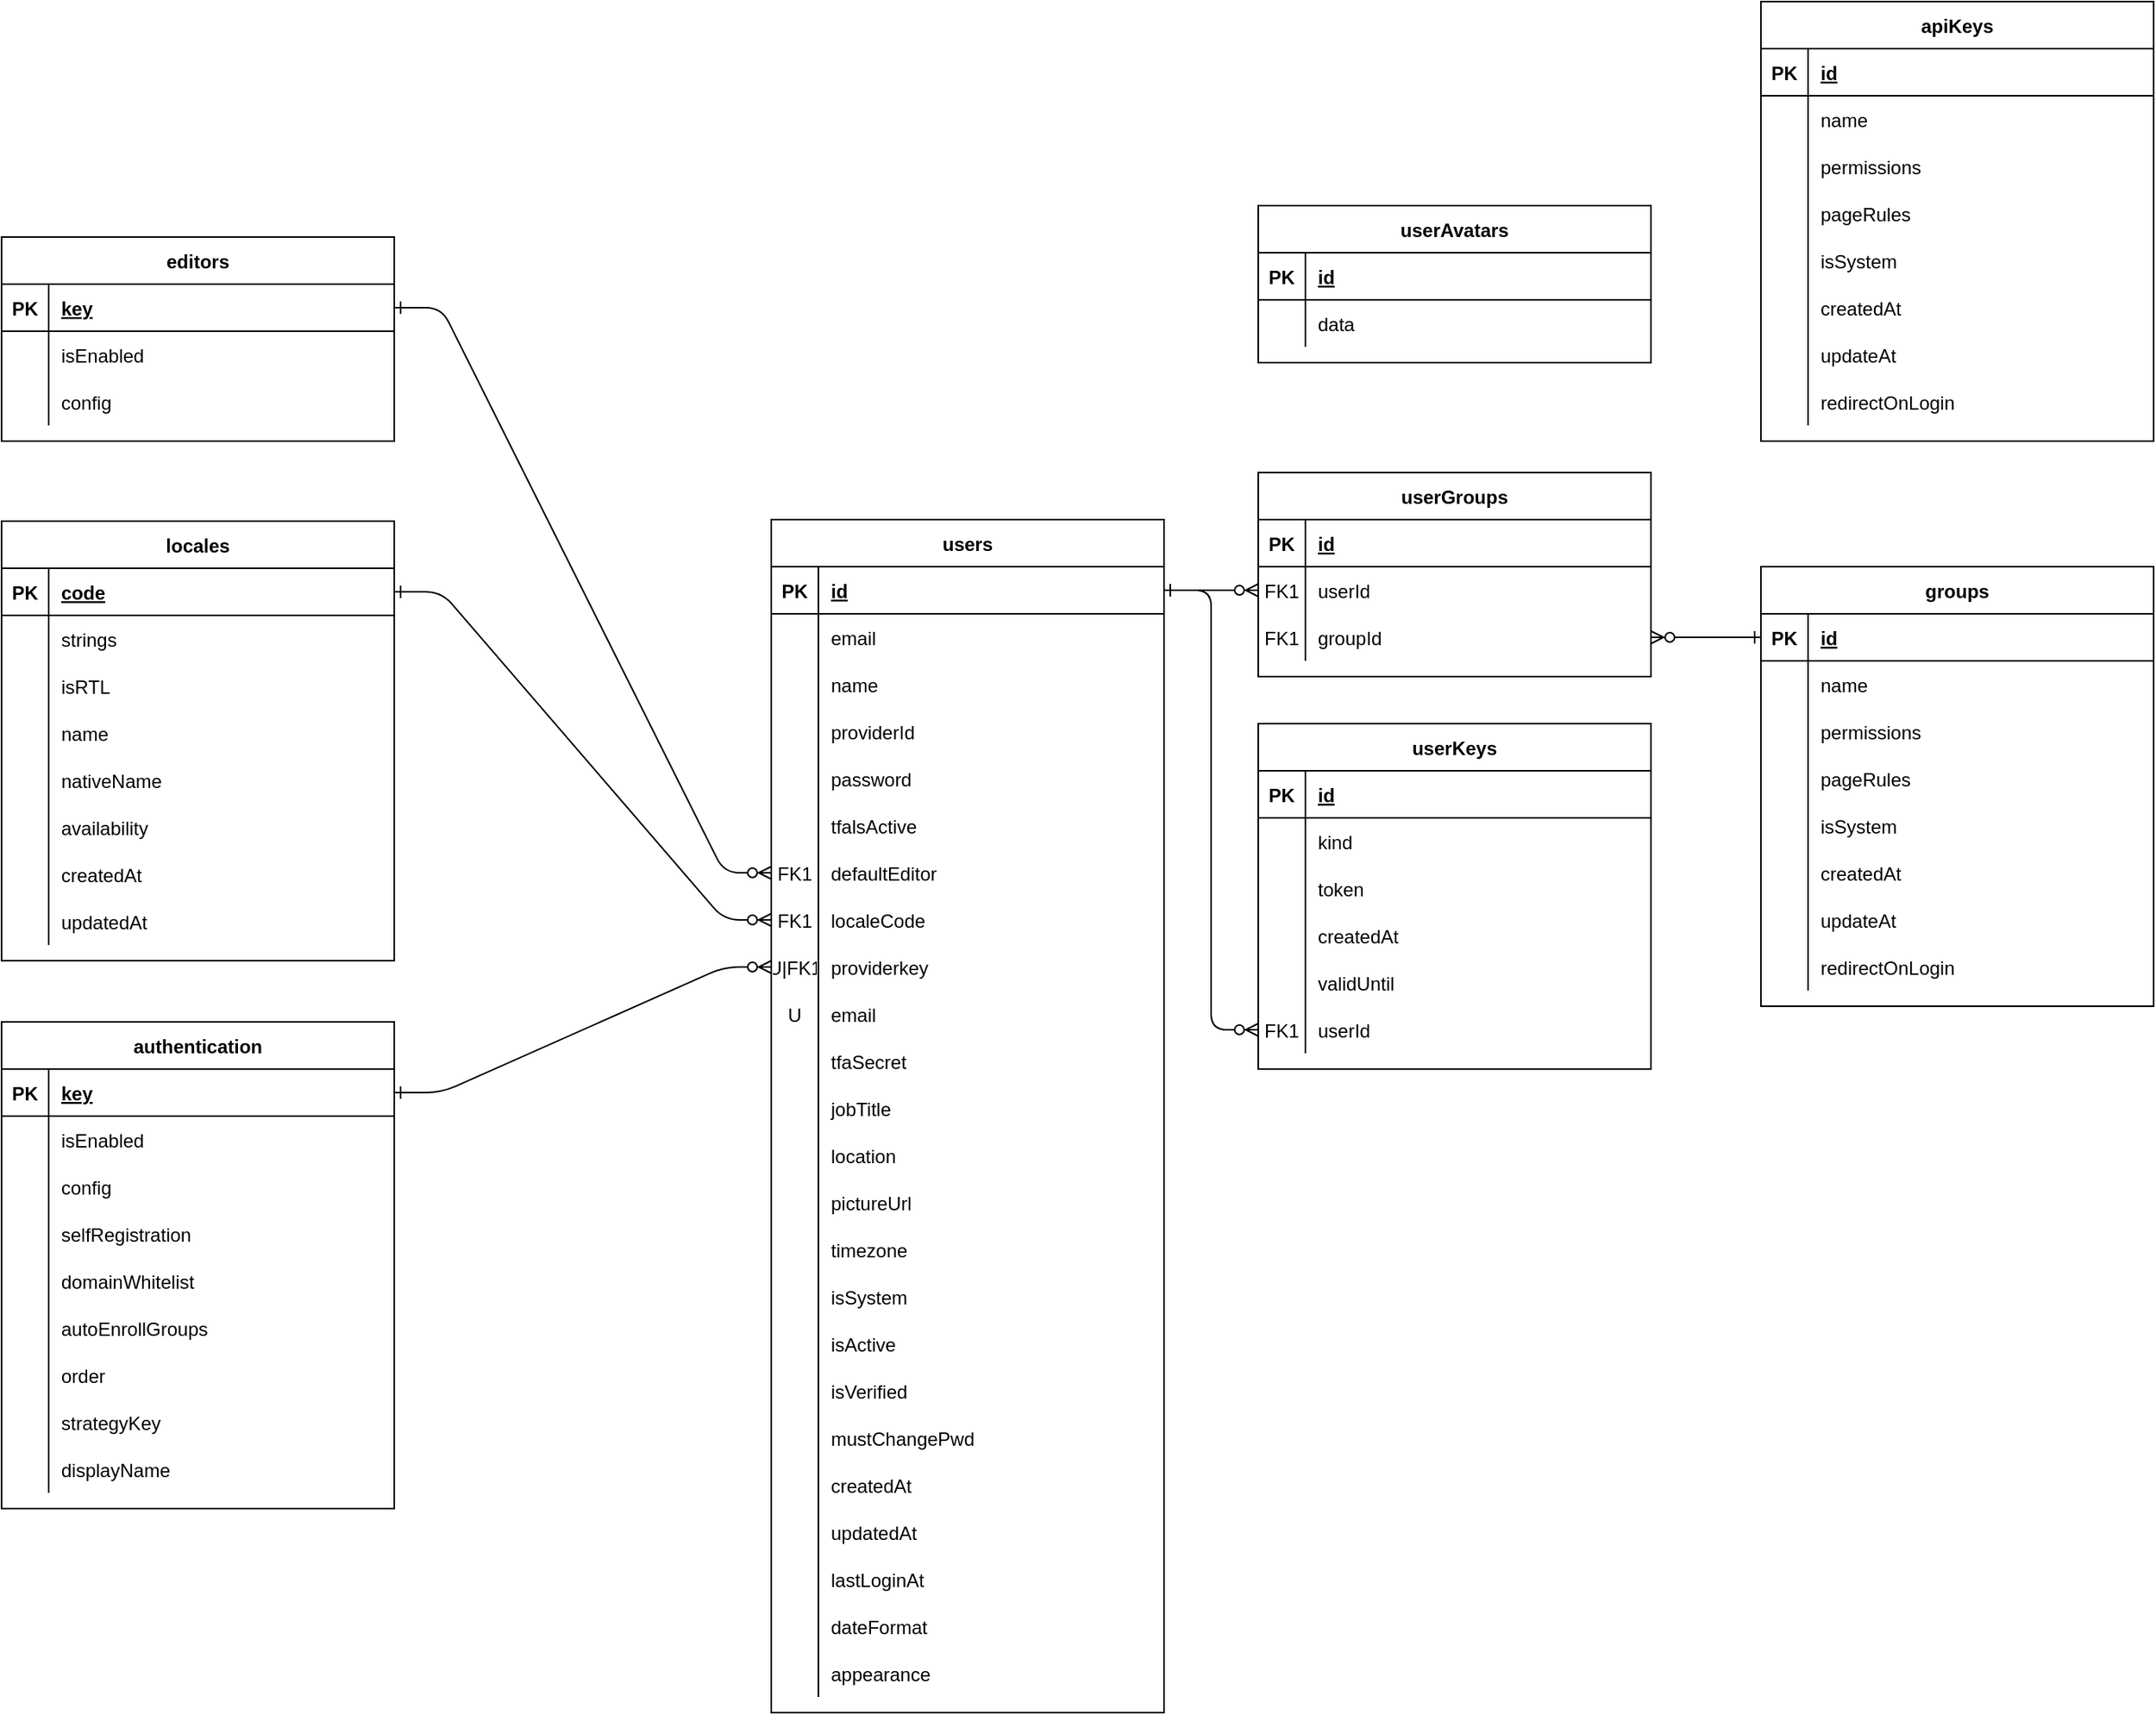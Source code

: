 <mxfile version="20.6.0" type="github">
  <diagram id="R2lEEEUBdFMjLlhIrx00" name="Page-1">
    <mxGraphModel dx="2115" dy="1172" grid="1" gridSize="10" guides="1" tooltips="1" connect="1" arrows="1" fold="1" page="1" pageScale="1" pageWidth="850" pageHeight="1100" math="0" shadow="0" extFonts="Permanent Marker^https://fonts.googleapis.com/css?family=Permanent+Marker">
      <root>
        <mxCell id="0" />
        <mxCell id="1" parent="0" />
        <mxCell id="LmGqoX9NCWXbvXtPITuy-1" value="users" style="shape=table;startSize=30;container=1;collapsible=1;childLayout=tableLayout;fixedRows=1;rowLines=0;fontStyle=1;align=center;resizeLast=1;" vertex="1" parent="1">
          <mxGeometry x="530" y="940" width="250" height="760" as="geometry" />
        </mxCell>
        <mxCell id="LmGqoX9NCWXbvXtPITuy-2" value="" style="shape=partialRectangle;collapsible=0;dropTarget=0;pointerEvents=0;fillColor=none;points=[[0,0.5],[1,0.5]];portConstraint=eastwest;top=0;left=0;right=0;bottom=1;" vertex="1" parent="LmGqoX9NCWXbvXtPITuy-1">
          <mxGeometry y="30" width="250" height="30" as="geometry" />
        </mxCell>
        <mxCell id="LmGqoX9NCWXbvXtPITuy-3" value="PK" style="shape=partialRectangle;overflow=hidden;connectable=0;fillColor=none;top=0;left=0;bottom=0;right=0;fontStyle=1;" vertex="1" parent="LmGqoX9NCWXbvXtPITuy-2">
          <mxGeometry width="30" height="30" as="geometry">
            <mxRectangle width="30" height="30" as="alternateBounds" />
          </mxGeometry>
        </mxCell>
        <mxCell id="LmGqoX9NCWXbvXtPITuy-4" value="id" style="shape=partialRectangle;overflow=hidden;connectable=0;fillColor=none;top=0;left=0;bottom=0;right=0;align=left;spacingLeft=6;fontStyle=5;" vertex="1" parent="LmGqoX9NCWXbvXtPITuy-2">
          <mxGeometry x="30" width="220" height="30" as="geometry">
            <mxRectangle width="220" height="30" as="alternateBounds" />
          </mxGeometry>
        </mxCell>
        <mxCell id="LmGqoX9NCWXbvXtPITuy-5" value="" style="shape=partialRectangle;collapsible=0;dropTarget=0;pointerEvents=0;fillColor=none;points=[[0,0.5],[1,0.5]];portConstraint=eastwest;top=0;left=0;right=0;bottom=0;" vertex="1" parent="LmGqoX9NCWXbvXtPITuy-1">
          <mxGeometry y="60" width="250" height="30" as="geometry" />
        </mxCell>
        <mxCell id="LmGqoX9NCWXbvXtPITuy-6" value="" style="shape=partialRectangle;overflow=hidden;connectable=0;fillColor=none;top=0;left=0;bottom=0;right=0;" vertex="1" parent="LmGqoX9NCWXbvXtPITuy-5">
          <mxGeometry width="30" height="30" as="geometry">
            <mxRectangle width="30" height="30" as="alternateBounds" />
          </mxGeometry>
        </mxCell>
        <mxCell id="LmGqoX9NCWXbvXtPITuy-7" value="email" style="shape=partialRectangle;overflow=hidden;connectable=0;fillColor=none;top=0;left=0;bottom=0;right=0;align=left;spacingLeft=6;" vertex="1" parent="LmGqoX9NCWXbvXtPITuy-5">
          <mxGeometry x="30" width="220" height="30" as="geometry">
            <mxRectangle width="220" height="30" as="alternateBounds" />
          </mxGeometry>
        </mxCell>
        <mxCell id="LmGqoX9NCWXbvXtPITuy-8" value="" style="shape=partialRectangle;collapsible=0;dropTarget=0;pointerEvents=0;fillColor=none;points=[[0,0.5],[1,0.5]];portConstraint=eastwest;top=0;left=0;right=0;bottom=0;" vertex="1" parent="LmGqoX9NCWXbvXtPITuy-1">
          <mxGeometry y="90" width="250" height="30" as="geometry" />
        </mxCell>
        <mxCell id="LmGqoX9NCWXbvXtPITuy-9" value="" style="shape=partialRectangle;overflow=hidden;connectable=0;fillColor=none;top=0;left=0;bottom=0;right=0;" vertex="1" parent="LmGqoX9NCWXbvXtPITuy-8">
          <mxGeometry width="30" height="30" as="geometry">
            <mxRectangle width="30" height="30" as="alternateBounds" />
          </mxGeometry>
        </mxCell>
        <mxCell id="LmGqoX9NCWXbvXtPITuy-10" value="name" style="shape=partialRectangle;overflow=hidden;connectable=0;fillColor=none;top=0;left=0;bottom=0;right=0;align=left;spacingLeft=6;" vertex="1" parent="LmGqoX9NCWXbvXtPITuy-8">
          <mxGeometry x="30" width="220" height="30" as="geometry">
            <mxRectangle width="220" height="30" as="alternateBounds" />
          </mxGeometry>
        </mxCell>
        <mxCell id="LmGqoX9NCWXbvXtPITuy-11" value="" style="shape=partialRectangle;collapsible=0;dropTarget=0;pointerEvents=0;fillColor=none;points=[[0,0.5],[1,0.5]];portConstraint=eastwest;top=0;left=0;right=0;bottom=0;" vertex="1" parent="LmGqoX9NCWXbvXtPITuy-1">
          <mxGeometry y="120" width="250" height="30" as="geometry" />
        </mxCell>
        <mxCell id="LmGqoX9NCWXbvXtPITuy-12" value="" style="shape=partialRectangle;overflow=hidden;connectable=0;fillColor=none;top=0;left=0;bottom=0;right=0;" vertex="1" parent="LmGqoX9NCWXbvXtPITuy-11">
          <mxGeometry width="30" height="30" as="geometry">
            <mxRectangle width="30" height="30" as="alternateBounds" />
          </mxGeometry>
        </mxCell>
        <mxCell id="LmGqoX9NCWXbvXtPITuy-13" value="providerId" style="shape=partialRectangle;overflow=hidden;connectable=0;fillColor=none;top=0;left=0;bottom=0;right=0;align=left;spacingLeft=6;" vertex="1" parent="LmGqoX9NCWXbvXtPITuy-11">
          <mxGeometry x="30" width="220" height="30" as="geometry">
            <mxRectangle width="220" height="30" as="alternateBounds" />
          </mxGeometry>
        </mxCell>
        <mxCell id="LmGqoX9NCWXbvXtPITuy-14" value="" style="shape=partialRectangle;collapsible=0;dropTarget=0;pointerEvents=0;fillColor=none;points=[[0,0.5],[1,0.5]];portConstraint=eastwest;top=0;left=0;right=0;bottom=0;" vertex="1" parent="LmGqoX9NCWXbvXtPITuy-1">
          <mxGeometry y="150" width="250" height="30" as="geometry" />
        </mxCell>
        <mxCell id="LmGqoX9NCWXbvXtPITuy-15" value="" style="shape=partialRectangle;overflow=hidden;connectable=0;fillColor=none;top=0;left=0;bottom=0;right=0;" vertex="1" parent="LmGqoX9NCWXbvXtPITuy-14">
          <mxGeometry width="30" height="30" as="geometry">
            <mxRectangle width="30" height="30" as="alternateBounds" />
          </mxGeometry>
        </mxCell>
        <mxCell id="LmGqoX9NCWXbvXtPITuy-16" value="password" style="shape=partialRectangle;overflow=hidden;connectable=0;fillColor=none;top=0;left=0;bottom=0;right=0;align=left;spacingLeft=6;" vertex="1" parent="LmGqoX9NCWXbvXtPITuy-14">
          <mxGeometry x="30" width="220" height="30" as="geometry">
            <mxRectangle width="220" height="30" as="alternateBounds" />
          </mxGeometry>
        </mxCell>
        <mxCell id="LmGqoX9NCWXbvXtPITuy-17" value="" style="shape=partialRectangle;collapsible=0;dropTarget=0;pointerEvents=0;fillColor=none;points=[[0,0.5],[1,0.5]];portConstraint=eastwest;top=0;left=0;right=0;bottom=0;" vertex="1" parent="LmGqoX9NCWXbvXtPITuy-1">
          <mxGeometry y="180" width="250" height="30" as="geometry" />
        </mxCell>
        <mxCell id="LmGqoX9NCWXbvXtPITuy-18" value="" style="shape=partialRectangle;overflow=hidden;connectable=0;fillColor=none;top=0;left=0;bottom=0;right=0;" vertex="1" parent="LmGqoX9NCWXbvXtPITuy-17">
          <mxGeometry width="30" height="30" as="geometry">
            <mxRectangle width="30" height="30" as="alternateBounds" />
          </mxGeometry>
        </mxCell>
        <mxCell id="LmGqoX9NCWXbvXtPITuy-19" value="tfalsActive" style="shape=partialRectangle;overflow=hidden;connectable=0;fillColor=none;top=0;left=0;bottom=0;right=0;align=left;spacingLeft=6;" vertex="1" parent="LmGqoX9NCWXbvXtPITuy-17">
          <mxGeometry x="30" width="220" height="30" as="geometry">
            <mxRectangle width="220" height="30" as="alternateBounds" />
          </mxGeometry>
        </mxCell>
        <mxCell id="LmGqoX9NCWXbvXtPITuy-20" value="" style="shape=partialRectangle;collapsible=0;dropTarget=0;pointerEvents=0;fillColor=none;points=[[0,0.5],[1,0.5]];portConstraint=eastwest;top=0;left=0;right=0;bottom=0;" vertex="1" parent="LmGqoX9NCWXbvXtPITuy-1">
          <mxGeometry y="210" width="250" height="30" as="geometry" />
        </mxCell>
        <mxCell id="LmGqoX9NCWXbvXtPITuy-21" value="FK1" style="shape=partialRectangle;overflow=hidden;connectable=0;fillColor=none;top=0;left=0;bottom=0;right=0;" vertex="1" parent="LmGqoX9NCWXbvXtPITuy-20">
          <mxGeometry width="30" height="30" as="geometry">
            <mxRectangle width="30" height="30" as="alternateBounds" />
          </mxGeometry>
        </mxCell>
        <mxCell id="LmGqoX9NCWXbvXtPITuy-22" value="defaultEditor" style="shape=partialRectangle;overflow=hidden;connectable=0;fillColor=none;top=0;left=0;bottom=0;right=0;align=left;spacingLeft=6;" vertex="1" parent="LmGqoX9NCWXbvXtPITuy-20">
          <mxGeometry x="30" width="220" height="30" as="geometry">
            <mxRectangle width="220" height="30" as="alternateBounds" />
          </mxGeometry>
        </mxCell>
        <mxCell id="LmGqoX9NCWXbvXtPITuy-23" value="" style="shape=partialRectangle;collapsible=0;dropTarget=0;pointerEvents=0;fillColor=none;points=[[0,0.5],[1,0.5]];portConstraint=eastwest;top=0;left=0;right=0;bottom=0;" vertex="1" parent="LmGqoX9NCWXbvXtPITuy-1">
          <mxGeometry y="240" width="250" height="30" as="geometry" />
        </mxCell>
        <mxCell id="LmGqoX9NCWXbvXtPITuy-24" value="FK1" style="shape=partialRectangle;overflow=hidden;connectable=0;fillColor=none;top=0;left=0;bottom=0;right=0;" vertex="1" parent="LmGqoX9NCWXbvXtPITuy-23">
          <mxGeometry width="30" height="30" as="geometry">
            <mxRectangle width="30" height="30" as="alternateBounds" />
          </mxGeometry>
        </mxCell>
        <mxCell id="LmGqoX9NCWXbvXtPITuy-25" value="localeCode" style="shape=partialRectangle;overflow=hidden;connectable=0;fillColor=none;top=0;left=0;bottom=0;right=0;align=left;spacingLeft=6;" vertex="1" parent="LmGqoX9NCWXbvXtPITuy-23">
          <mxGeometry x="30" width="220" height="30" as="geometry">
            <mxRectangle width="220" height="30" as="alternateBounds" />
          </mxGeometry>
        </mxCell>
        <mxCell id="LmGqoX9NCWXbvXtPITuy-26" value="" style="shape=partialRectangle;collapsible=0;dropTarget=0;pointerEvents=0;fillColor=none;points=[[0,0.5],[1,0.5]];portConstraint=eastwest;top=0;left=0;right=0;bottom=0;" vertex="1" parent="LmGqoX9NCWXbvXtPITuy-1">
          <mxGeometry y="270" width="250" height="30" as="geometry" />
        </mxCell>
        <mxCell id="LmGqoX9NCWXbvXtPITuy-27" value="U|FK1" style="shape=partialRectangle;overflow=hidden;connectable=0;fillColor=none;top=0;left=0;bottom=0;right=0;" vertex="1" parent="LmGqoX9NCWXbvXtPITuy-26">
          <mxGeometry width="30" height="30" as="geometry">
            <mxRectangle width="30" height="30" as="alternateBounds" />
          </mxGeometry>
        </mxCell>
        <mxCell id="LmGqoX9NCWXbvXtPITuy-28" value="providerkey" style="shape=partialRectangle;overflow=hidden;connectable=0;fillColor=none;top=0;left=0;bottom=0;right=0;align=left;spacingLeft=6;" vertex="1" parent="LmGqoX9NCWXbvXtPITuy-26">
          <mxGeometry x="30" width="220" height="30" as="geometry">
            <mxRectangle width="220" height="30" as="alternateBounds" />
          </mxGeometry>
        </mxCell>
        <mxCell id="LmGqoX9NCWXbvXtPITuy-29" value="" style="shape=partialRectangle;collapsible=0;dropTarget=0;pointerEvents=0;fillColor=none;points=[[0,0.5],[1,0.5]];portConstraint=eastwest;top=0;left=0;right=0;bottom=0;" vertex="1" parent="LmGqoX9NCWXbvXtPITuy-1">
          <mxGeometry y="300" width="250" height="30" as="geometry" />
        </mxCell>
        <mxCell id="LmGqoX9NCWXbvXtPITuy-30" value="U" style="shape=partialRectangle;overflow=hidden;connectable=0;fillColor=none;top=0;left=0;bottom=0;right=0;" vertex="1" parent="LmGqoX9NCWXbvXtPITuy-29">
          <mxGeometry width="30" height="30" as="geometry">
            <mxRectangle width="30" height="30" as="alternateBounds" />
          </mxGeometry>
        </mxCell>
        <mxCell id="LmGqoX9NCWXbvXtPITuy-31" value="email" style="shape=partialRectangle;overflow=hidden;connectable=0;fillColor=none;top=0;left=0;bottom=0;right=0;align=left;spacingLeft=6;" vertex="1" parent="LmGqoX9NCWXbvXtPITuy-29">
          <mxGeometry x="30" width="220" height="30" as="geometry">
            <mxRectangle width="220" height="30" as="alternateBounds" />
          </mxGeometry>
        </mxCell>
        <mxCell id="LmGqoX9NCWXbvXtPITuy-233" value="" style="shape=partialRectangle;collapsible=0;dropTarget=0;pointerEvents=0;fillColor=none;points=[[0,0.5],[1,0.5]];portConstraint=eastwest;top=0;left=0;right=0;bottom=0;" vertex="1" parent="LmGqoX9NCWXbvXtPITuy-1">
          <mxGeometry y="330" width="250" height="30" as="geometry" />
        </mxCell>
        <mxCell id="LmGqoX9NCWXbvXtPITuy-234" value="" style="shape=partialRectangle;overflow=hidden;connectable=0;fillColor=none;top=0;left=0;bottom=0;right=0;" vertex="1" parent="LmGqoX9NCWXbvXtPITuy-233">
          <mxGeometry width="30" height="30" as="geometry">
            <mxRectangle width="30" height="30" as="alternateBounds" />
          </mxGeometry>
        </mxCell>
        <mxCell id="LmGqoX9NCWXbvXtPITuy-235" value="tfaSecret" style="shape=partialRectangle;overflow=hidden;connectable=0;fillColor=none;top=0;left=0;bottom=0;right=0;align=left;spacingLeft=6;" vertex="1" parent="LmGqoX9NCWXbvXtPITuy-233">
          <mxGeometry x="30" width="220" height="30" as="geometry">
            <mxRectangle width="220" height="30" as="alternateBounds" />
          </mxGeometry>
        </mxCell>
        <mxCell id="LmGqoX9NCWXbvXtPITuy-236" value="" style="shape=partialRectangle;collapsible=0;dropTarget=0;pointerEvents=0;fillColor=none;points=[[0,0.5],[1,0.5]];portConstraint=eastwest;top=0;left=0;right=0;bottom=0;" vertex="1" parent="LmGqoX9NCWXbvXtPITuy-1">
          <mxGeometry y="360" width="250" height="30" as="geometry" />
        </mxCell>
        <mxCell id="LmGqoX9NCWXbvXtPITuy-237" value="" style="shape=partialRectangle;overflow=hidden;connectable=0;fillColor=none;top=0;left=0;bottom=0;right=0;" vertex="1" parent="LmGqoX9NCWXbvXtPITuy-236">
          <mxGeometry width="30" height="30" as="geometry">
            <mxRectangle width="30" height="30" as="alternateBounds" />
          </mxGeometry>
        </mxCell>
        <mxCell id="LmGqoX9NCWXbvXtPITuy-238" value="jobTitle" style="shape=partialRectangle;overflow=hidden;connectable=0;fillColor=none;top=0;left=0;bottom=0;right=0;align=left;spacingLeft=6;" vertex="1" parent="LmGqoX9NCWXbvXtPITuy-236">
          <mxGeometry x="30" width="220" height="30" as="geometry">
            <mxRectangle width="220" height="30" as="alternateBounds" />
          </mxGeometry>
        </mxCell>
        <mxCell id="LmGqoX9NCWXbvXtPITuy-239" value="" style="shape=partialRectangle;collapsible=0;dropTarget=0;pointerEvents=0;fillColor=none;points=[[0,0.5],[1,0.5]];portConstraint=eastwest;top=0;left=0;right=0;bottom=0;" vertex="1" parent="LmGqoX9NCWXbvXtPITuy-1">
          <mxGeometry y="390" width="250" height="30" as="geometry" />
        </mxCell>
        <mxCell id="LmGqoX9NCWXbvXtPITuy-240" value="" style="shape=partialRectangle;overflow=hidden;connectable=0;fillColor=none;top=0;left=0;bottom=0;right=0;" vertex="1" parent="LmGqoX9NCWXbvXtPITuy-239">
          <mxGeometry width="30" height="30" as="geometry">
            <mxRectangle width="30" height="30" as="alternateBounds" />
          </mxGeometry>
        </mxCell>
        <mxCell id="LmGqoX9NCWXbvXtPITuy-241" value="location" style="shape=partialRectangle;overflow=hidden;connectable=0;fillColor=none;top=0;left=0;bottom=0;right=0;align=left;spacingLeft=6;" vertex="1" parent="LmGqoX9NCWXbvXtPITuy-239">
          <mxGeometry x="30" width="220" height="30" as="geometry">
            <mxRectangle width="220" height="30" as="alternateBounds" />
          </mxGeometry>
        </mxCell>
        <mxCell id="LmGqoX9NCWXbvXtPITuy-242" value="" style="shape=partialRectangle;collapsible=0;dropTarget=0;pointerEvents=0;fillColor=none;points=[[0,0.5],[1,0.5]];portConstraint=eastwest;top=0;left=0;right=0;bottom=0;" vertex="1" parent="LmGqoX9NCWXbvXtPITuy-1">
          <mxGeometry y="420" width="250" height="30" as="geometry" />
        </mxCell>
        <mxCell id="LmGqoX9NCWXbvXtPITuy-243" value="" style="shape=partialRectangle;overflow=hidden;connectable=0;fillColor=none;top=0;left=0;bottom=0;right=0;" vertex="1" parent="LmGqoX9NCWXbvXtPITuy-242">
          <mxGeometry width="30" height="30" as="geometry">
            <mxRectangle width="30" height="30" as="alternateBounds" />
          </mxGeometry>
        </mxCell>
        <mxCell id="LmGqoX9NCWXbvXtPITuy-244" value="pictureUrl" style="shape=partialRectangle;overflow=hidden;connectable=0;fillColor=none;top=0;left=0;bottom=0;right=0;align=left;spacingLeft=6;" vertex="1" parent="LmGqoX9NCWXbvXtPITuy-242">
          <mxGeometry x="30" width="220" height="30" as="geometry">
            <mxRectangle width="220" height="30" as="alternateBounds" />
          </mxGeometry>
        </mxCell>
        <mxCell id="LmGqoX9NCWXbvXtPITuy-245" value="" style="shape=partialRectangle;collapsible=0;dropTarget=0;pointerEvents=0;fillColor=none;points=[[0,0.5],[1,0.5]];portConstraint=eastwest;top=0;left=0;right=0;bottom=0;" vertex="1" parent="LmGqoX9NCWXbvXtPITuy-1">
          <mxGeometry y="450" width="250" height="30" as="geometry" />
        </mxCell>
        <mxCell id="LmGqoX9NCWXbvXtPITuy-246" value="" style="shape=partialRectangle;overflow=hidden;connectable=0;fillColor=none;top=0;left=0;bottom=0;right=0;" vertex="1" parent="LmGqoX9NCWXbvXtPITuy-245">
          <mxGeometry width="30" height="30" as="geometry">
            <mxRectangle width="30" height="30" as="alternateBounds" />
          </mxGeometry>
        </mxCell>
        <mxCell id="LmGqoX9NCWXbvXtPITuy-247" value="timezone" style="shape=partialRectangle;overflow=hidden;connectable=0;fillColor=none;top=0;left=0;bottom=0;right=0;align=left;spacingLeft=6;" vertex="1" parent="LmGqoX9NCWXbvXtPITuy-245">
          <mxGeometry x="30" width="220" height="30" as="geometry">
            <mxRectangle width="220" height="30" as="alternateBounds" />
          </mxGeometry>
        </mxCell>
        <mxCell id="LmGqoX9NCWXbvXtPITuy-248" value="" style="shape=partialRectangle;collapsible=0;dropTarget=0;pointerEvents=0;fillColor=none;points=[[0,0.5],[1,0.5]];portConstraint=eastwest;top=0;left=0;right=0;bottom=0;" vertex="1" parent="LmGqoX9NCWXbvXtPITuy-1">
          <mxGeometry y="480" width="250" height="30" as="geometry" />
        </mxCell>
        <mxCell id="LmGqoX9NCWXbvXtPITuy-249" value="" style="shape=partialRectangle;overflow=hidden;connectable=0;fillColor=none;top=0;left=0;bottom=0;right=0;" vertex="1" parent="LmGqoX9NCWXbvXtPITuy-248">
          <mxGeometry width="30" height="30" as="geometry">
            <mxRectangle width="30" height="30" as="alternateBounds" />
          </mxGeometry>
        </mxCell>
        <mxCell id="LmGqoX9NCWXbvXtPITuy-250" value="isSystem" style="shape=partialRectangle;overflow=hidden;connectable=0;fillColor=none;top=0;left=0;bottom=0;right=0;align=left;spacingLeft=6;" vertex="1" parent="LmGqoX9NCWXbvXtPITuy-248">
          <mxGeometry x="30" width="220" height="30" as="geometry">
            <mxRectangle width="220" height="30" as="alternateBounds" />
          </mxGeometry>
        </mxCell>
        <mxCell id="LmGqoX9NCWXbvXtPITuy-251" value="" style="shape=partialRectangle;collapsible=0;dropTarget=0;pointerEvents=0;fillColor=none;points=[[0,0.5],[1,0.5]];portConstraint=eastwest;top=0;left=0;right=0;bottom=0;" vertex="1" parent="LmGqoX9NCWXbvXtPITuy-1">
          <mxGeometry y="510" width="250" height="30" as="geometry" />
        </mxCell>
        <mxCell id="LmGqoX9NCWXbvXtPITuy-252" value="" style="shape=partialRectangle;overflow=hidden;connectable=0;fillColor=none;top=0;left=0;bottom=0;right=0;" vertex="1" parent="LmGqoX9NCWXbvXtPITuy-251">
          <mxGeometry width="30" height="30" as="geometry">
            <mxRectangle width="30" height="30" as="alternateBounds" />
          </mxGeometry>
        </mxCell>
        <mxCell id="LmGqoX9NCWXbvXtPITuy-253" value="isActive" style="shape=partialRectangle;overflow=hidden;connectable=0;fillColor=none;top=0;left=0;bottom=0;right=0;align=left;spacingLeft=6;" vertex="1" parent="LmGqoX9NCWXbvXtPITuy-251">
          <mxGeometry x="30" width="220" height="30" as="geometry">
            <mxRectangle width="220" height="30" as="alternateBounds" />
          </mxGeometry>
        </mxCell>
        <mxCell id="LmGqoX9NCWXbvXtPITuy-254" value="" style="shape=partialRectangle;collapsible=0;dropTarget=0;pointerEvents=0;fillColor=none;points=[[0,0.5],[1,0.5]];portConstraint=eastwest;top=0;left=0;right=0;bottom=0;" vertex="1" parent="LmGqoX9NCWXbvXtPITuy-1">
          <mxGeometry y="540" width="250" height="30" as="geometry" />
        </mxCell>
        <mxCell id="LmGqoX9NCWXbvXtPITuy-255" value="" style="shape=partialRectangle;overflow=hidden;connectable=0;fillColor=none;top=0;left=0;bottom=0;right=0;" vertex="1" parent="LmGqoX9NCWXbvXtPITuy-254">
          <mxGeometry width="30" height="30" as="geometry">
            <mxRectangle width="30" height="30" as="alternateBounds" />
          </mxGeometry>
        </mxCell>
        <mxCell id="LmGqoX9NCWXbvXtPITuy-256" value="isVerified" style="shape=partialRectangle;overflow=hidden;connectable=0;fillColor=none;top=0;left=0;bottom=0;right=0;align=left;spacingLeft=6;" vertex="1" parent="LmGqoX9NCWXbvXtPITuy-254">
          <mxGeometry x="30" width="220" height="30" as="geometry">
            <mxRectangle width="220" height="30" as="alternateBounds" />
          </mxGeometry>
        </mxCell>
        <mxCell id="LmGqoX9NCWXbvXtPITuy-257" value="" style="shape=partialRectangle;collapsible=0;dropTarget=0;pointerEvents=0;fillColor=none;points=[[0,0.5],[1,0.5]];portConstraint=eastwest;top=0;left=0;right=0;bottom=0;" vertex="1" parent="LmGqoX9NCWXbvXtPITuy-1">
          <mxGeometry y="570" width="250" height="30" as="geometry" />
        </mxCell>
        <mxCell id="LmGqoX9NCWXbvXtPITuy-258" value="" style="shape=partialRectangle;overflow=hidden;connectable=0;fillColor=none;top=0;left=0;bottom=0;right=0;" vertex="1" parent="LmGqoX9NCWXbvXtPITuy-257">
          <mxGeometry width="30" height="30" as="geometry">
            <mxRectangle width="30" height="30" as="alternateBounds" />
          </mxGeometry>
        </mxCell>
        <mxCell id="LmGqoX9NCWXbvXtPITuy-259" value="mustChangePwd" style="shape=partialRectangle;overflow=hidden;connectable=0;fillColor=none;top=0;left=0;bottom=0;right=0;align=left;spacingLeft=6;" vertex="1" parent="LmGqoX9NCWXbvXtPITuy-257">
          <mxGeometry x="30" width="220" height="30" as="geometry">
            <mxRectangle width="220" height="30" as="alternateBounds" />
          </mxGeometry>
        </mxCell>
        <mxCell id="LmGqoX9NCWXbvXtPITuy-260" value="" style="shape=partialRectangle;collapsible=0;dropTarget=0;pointerEvents=0;fillColor=none;points=[[0,0.5],[1,0.5]];portConstraint=eastwest;top=0;left=0;right=0;bottom=0;" vertex="1" parent="LmGqoX9NCWXbvXtPITuy-1">
          <mxGeometry y="600" width="250" height="30" as="geometry" />
        </mxCell>
        <mxCell id="LmGqoX9NCWXbvXtPITuy-261" value="" style="shape=partialRectangle;overflow=hidden;connectable=0;fillColor=none;top=0;left=0;bottom=0;right=0;" vertex="1" parent="LmGqoX9NCWXbvXtPITuy-260">
          <mxGeometry width="30" height="30" as="geometry">
            <mxRectangle width="30" height="30" as="alternateBounds" />
          </mxGeometry>
        </mxCell>
        <mxCell id="LmGqoX9NCWXbvXtPITuy-262" value="createdAt" style="shape=partialRectangle;overflow=hidden;connectable=0;fillColor=none;top=0;left=0;bottom=0;right=0;align=left;spacingLeft=6;" vertex="1" parent="LmGqoX9NCWXbvXtPITuy-260">
          <mxGeometry x="30" width="220" height="30" as="geometry">
            <mxRectangle width="220" height="30" as="alternateBounds" />
          </mxGeometry>
        </mxCell>
        <mxCell id="LmGqoX9NCWXbvXtPITuy-263" value="" style="shape=partialRectangle;collapsible=0;dropTarget=0;pointerEvents=0;fillColor=none;points=[[0,0.5],[1,0.5]];portConstraint=eastwest;top=0;left=0;right=0;bottom=0;" vertex="1" parent="LmGqoX9NCWXbvXtPITuy-1">
          <mxGeometry y="630" width="250" height="30" as="geometry" />
        </mxCell>
        <mxCell id="LmGqoX9NCWXbvXtPITuy-264" value="" style="shape=partialRectangle;overflow=hidden;connectable=0;fillColor=none;top=0;left=0;bottom=0;right=0;" vertex="1" parent="LmGqoX9NCWXbvXtPITuy-263">
          <mxGeometry width="30" height="30" as="geometry">
            <mxRectangle width="30" height="30" as="alternateBounds" />
          </mxGeometry>
        </mxCell>
        <mxCell id="LmGqoX9NCWXbvXtPITuy-265" value="updatedAt" style="shape=partialRectangle;overflow=hidden;connectable=0;fillColor=none;top=0;left=0;bottom=0;right=0;align=left;spacingLeft=6;" vertex="1" parent="LmGqoX9NCWXbvXtPITuy-263">
          <mxGeometry x="30" width="220" height="30" as="geometry">
            <mxRectangle width="220" height="30" as="alternateBounds" />
          </mxGeometry>
        </mxCell>
        <mxCell id="LmGqoX9NCWXbvXtPITuy-266" value="" style="shape=partialRectangle;collapsible=0;dropTarget=0;pointerEvents=0;fillColor=none;points=[[0,0.5],[1,0.5]];portConstraint=eastwest;top=0;left=0;right=0;bottom=0;" vertex="1" parent="LmGqoX9NCWXbvXtPITuy-1">
          <mxGeometry y="660" width="250" height="30" as="geometry" />
        </mxCell>
        <mxCell id="LmGqoX9NCWXbvXtPITuy-267" value="" style="shape=partialRectangle;overflow=hidden;connectable=0;fillColor=none;top=0;left=0;bottom=0;right=0;" vertex="1" parent="LmGqoX9NCWXbvXtPITuy-266">
          <mxGeometry width="30" height="30" as="geometry">
            <mxRectangle width="30" height="30" as="alternateBounds" />
          </mxGeometry>
        </mxCell>
        <mxCell id="LmGqoX9NCWXbvXtPITuy-268" value="lastLoginAt" style="shape=partialRectangle;overflow=hidden;connectable=0;fillColor=none;top=0;left=0;bottom=0;right=0;align=left;spacingLeft=6;" vertex="1" parent="LmGqoX9NCWXbvXtPITuy-266">
          <mxGeometry x="30" width="220" height="30" as="geometry">
            <mxRectangle width="220" height="30" as="alternateBounds" />
          </mxGeometry>
        </mxCell>
        <mxCell id="LmGqoX9NCWXbvXtPITuy-269" value="" style="shape=partialRectangle;collapsible=0;dropTarget=0;pointerEvents=0;fillColor=none;points=[[0,0.5],[1,0.5]];portConstraint=eastwest;top=0;left=0;right=0;bottom=0;" vertex="1" parent="LmGqoX9NCWXbvXtPITuy-1">
          <mxGeometry y="690" width="250" height="30" as="geometry" />
        </mxCell>
        <mxCell id="LmGqoX9NCWXbvXtPITuy-270" value="" style="shape=partialRectangle;overflow=hidden;connectable=0;fillColor=none;top=0;left=0;bottom=0;right=0;" vertex="1" parent="LmGqoX9NCWXbvXtPITuy-269">
          <mxGeometry width="30" height="30" as="geometry">
            <mxRectangle width="30" height="30" as="alternateBounds" />
          </mxGeometry>
        </mxCell>
        <mxCell id="LmGqoX9NCWXbvXtPITuy-271" value="dateFormat" style="shape=partialRectangle;overflow=hidden;connectable=0;fillColor=none;top=0;left=0;bottom=0;right=0;align=left;spacingLeft=6;" vertex="1" parent="LmGqoX9NCWXbvXtPITuy-269">
          <mxGeometry x="30" width="220" height="30" as="geometry">
            <mxRectangle width="220" height="30" as="alternateBounds" />
          </mxGeometry>
        </mxCell>
        <mxCell id="LmGqoX9NCWXbvXtPITuy-272" value="" style="shape=partialRectangle;collapsible=0;dropTarget=0;pointerEvents=0;fillColor=none;points=[[0,0.5],[1,0.5]];portConstraint=eastwest;top=0;left=0;right=0;bottom=0;" vertex="1" parent="LmGqoX9NCWXbvXtPITuy-1">
          <mxGeometry y="720" width="250" height="30" as="geometry" />
        </mxCell>
        <mxCell id="LmGqoX9NCWXbvXtPITuy-273" value="" style="shape=partialRectangle;overflow=hidden;connectable=0;fillColor=none;top=0;left=0;bottom=0;right=0;" vertex="1" parent="LmGqoX9NCWXbvXtPITuy-272">
          <mxGeometry width="30" height="30" as="geometry">
            <mxRectangle width="30" height="30" as="alternateBounds" />
          </mxGeometry>
        </mxCell>
        <mxCell id="LmGqoX9NCWXbvXtPITuy-274" value="appearance" style="shape=partialRectangle;overflow=hidden;connectable=0;fillColor=none;top=0;left=0;bottom=0;right=0;align=left;spacingLeft=6;" vertex="1" parent="LmGqoX9NCWXbvXtPITuy-272">
          <mxGeometry x="30" width="220" height="30" as="geometry">
            <mxRectangle width="220" height="30" as="alternateBounds" />
          </mxGeometry>
        </mxCell>
        <mxCell id="LmGqoX9NCWXbvXtPITuy-32" value="editors" style="shape=table;startSize=30;container=1;collapsible=1;childLayout=tableLayout;fixedRows=1;rowLines=0;fontStyle=1;align=center;resizeLast=1;" vertex="1" parent="1">
          <mxGeometry x="40" y="760" width="250" height="130" as="geometry" />
        </mxCell>
        <mxCell id="LmGqoX9NCWXbvXtPITuy-33" value="" style="shape=partialRectangle;collapsible=0;dropTarget=0;pointerEvents=0;fillColor=none;points=[[0,0.5],[1,0.5]];portConstraint=eastwest;top=0;left=0;right=0;bottom=1;" vertex="1" parent="LmGqoX9NCWXbvXtPITuy-32">
          <mxGeometry y="30" width="250" height="30" as="geometry" />
        </mxCell>
        <mxCell id="LmGqoX9NCWXbvXtPITuy-34" value="PK" style="shape=partialRectangle;overflow=hidden;connectable=0;fillColor=none;top=0;left=0;bottom=0;right=0;fontStyle=1;" vertex="1" parent="LmGqoX9NCWXbvXtPITuy-33">
          <mxGeometry width="30" height="30" as="geometry">
            <mxRectangle width="30" height="30" as="alternateBounds" />
          </mxGeometry>
        </mxCell>
        <mxCell id="LmGqoX9NCWXbvXtPITuy-35" value="key" style="shape=partialRectangle;overflow=hidden;connectable=0;fillColor=none;top=0;left=0;bottom=0;right=0;align=left;spacingLeft=6;fontStyle=5;" vertex="1" parent="LmGqoX9NCWXbvXtPITuy-33">
          <mxGeometry x="30" width="220" height="30" as="geometry">
            <mxRectangle width="220" height="30" as="alternateBounds" />
          </mxGeometry>
        </mxCell>
        <mxCell id="LmGqoX9NCWXbvXtPITuy-39" value="" style="shape=partialRectangle;collapsible=0;dropTarget=0;pointerEvents=0;fillColor=none;points=[[0,0.5],[1,0.5]];portConstraint=eastwest;top=0;left=0;right=0;bottom=0;" vertex="1" parent="LmGqoX9NCWXbvXtPITuy-32">
          <mxGeometry y="60" width="250" height="30" as="geometry" />
        </mxCell>
        <mxCell id="LmGqoX9NCWXbvXtPITuy-40" value="" style="shape=partialRectangle;overflow=hidden;connectable=0;fillColor=none;top=0;left=0;bottom=0;right=0;" vertex="1" parent="LmGqoX9NCWXbvXtPITuy-39">
          <mxGeometry width="30" height="30" as="geometry">
            <mxRectangle width="30" height="30" as="alternateBounds" />
          </mxGeometry>
        </mxCell>
        <mxCell id="LmGqoX9NCWXbvXtPITuy-41" value="isEnabled" style="shape=partialRectangle;overflow=hidden;connectable=0;fillColor=none;top=0;left=0;bottom=0;right=0;align=left;spacingLeft=6;" vertex="1" parent="LmGqoX9NCWXbvXtPITuy-39">
          <mxGeometry x="30" width="220" height="30" as="geometry">
            <mxRectangle width="220" height="30" as="alternateBounds" />
          </mxGeometry>
        </mxCell>
        <mxCell id="LmGqoX9NCWXbvXtPITuy-42" value="" style="shape=partialRectangle;collapsible=0;dropTarget=0;pointerEvents=0;fillColor=none;points=[[0,0.5],[1,0.5]];portConstraint=eastwest;top=0;left=0;right=0;bottom=0;" vertex="1" parent="LmGqoX9NCWXbvXtPITuy-32">
          <mxGeometry y="90" width="250" height="30" as="geometry" />
        </mxCell>
        <mxCell id="LmGqoX9NCWXbvXtPITuy-43" value="" style="shape=partialRectangle;overflow=hidden;connectable=0;fillColor=none;top=0;left=0;bottom=0;right=0;" vertex="1" parent="LmGqoX9NCWXbvXtPITuy-42">
          <mxGeometry width="30" height="30" as="geometry">
            <mxRectangle width="30" height="30" as="alternateBounds" />
          </mxGeometry>
        </mxCell>
        <mxCell id="LmGqoX9NCWXbvXtPITuy-44" value="config" style="shape=partialRectangle;overflow=hidden;connectable=0;fillColor=none;top=0;left=0;bottom=0;right=0;align=left;spacingLeft=6;" vertex="1" parent="LmGqoX9NCWXbvXtPITuy-42">
          <mxGeometry x="30" width="220" height="30" as="geometry">
            <mxRectangle width="220" height="30" as="alternateBounds" />
          </mxGeometry>
        </mxCell>
        <mxCell id="LmGqoX9NCWXbvXtPITuy-65" value="" style="edgeStyle=entityRelationEdgeStyle;endArrow=ERzeroToMany;startArrow=ERone;endFill=1;startFill=0;entryX=0;entryY=0.5;entryDx=0;entryDy=0;exitX=1;exitY=0.5;exitDx=0;exitDy=0;" edge="1" parent="1" source="LmGqoX9NCWXbvXtPITuy-33" target="LmGqoX9NCWXbvXtPITuy-20">
          <mxGeometry width="100" height="100" relative="1" as="geometry">
            <mxPoint x="290" y="540" as="sourcePoint" />
            <mxPoint x="370" y="570" as="targetPoint" />
          </mxGeometry>
        </mxCell>
        <mxCell id="LmGqoX9NCWXbvXtPITuy-66" value="locales" style="shape=table;startSize=30;container=1;collapsible=1;childLayout=tableLayout;fixedRows=1;rowLines=0;fontStyle=1;align=center;resizeLast=1;" vertex="1" parent="1">
          <mxGeometry x="40" y="941" width="250" height="280" as="geometry" />
        </mxCell>
        <mxCell id="LmGqoX9NCWXbvXtPITuy-67" value="" style="shape=partialRectangle;collapsible=0;dropTarget=0;pointerEvents=0;fillColor=none;points=[[0,0.5],[1,0.5]];portConstraint=eastwest;top=0;left=0;right=0;bottom=1;" vertex="1" parent="LmGqoX9NCWXbvXtPITuy-66">
          <mxGeometry y="30" width="250" height="30" as="geometry" />
        </mxCell>
        <mxCell id="LmGqoX9NCWXbvXtPITuy-68" value="PK" style="shape=partialRectangle;overflow=hidden;connectable=0;fillColor=none;top=0;left=0;bottom=0;right=0;fontStyle=1;" vertex="1" parent="LmGqoX9NCWXbvXtPITuy-67">
          <mxGeometry width="30" height="30" as="geometry">
            <mxRectangle width="30" height="30" as="alternateBounds" />
          </mxGeometry>
        </mxCell>
        <mxCell id="LmGqoX9NCWXbvXtPITuy-69" value="code" style="shape=partialRectangle;overflow=hidden;connectable=0;fillColor=none;top=0;left=0;bottom=0;right=0;align=left;spacingLeft=6;fontStyle=5;" vertex="1" parent="LmGqoX9NCWXbvXtPITuy-67">
          <mxGeometry x="30" width="220" height="30" as="geometry">
            <mxRectangle width="220" height="30" as="alternateBounds" />
          </mxGeometry>
        </mxCell>
        <mxCell id="LmGqoX9NCWXbvXtPITuy-70" value="" style="shape=partialRectangle;collapsible=0;dropTarget=0;pointerEvents=0;fillColor=none;points=[[0,0.5],[1,0.5]];portConstraint=eastwest;top=0;left=0;right=0;bottom=0;" vertex="1" parent="LmGqoX9NCWXbvXtPITuy-66">
          <mxGeometry y="60" width="250" height="30" as="geometry" />
        </mxCell>
        <mxCell id="LmGqoX9NCWXbvXtPITuy-71" value="" style="shape=partialRectangle;overflow=hidden;connectable=0;fillColor=none;top=0;left=0;bottom=0;right=0;" vertex="1" parent="LmGqoX9NCWXbvXtPITuy-70">
          <mxGeometry width="30" height="30" as="geometry">
            <mxRectangle width="30" height="30" as="alternateBounds" />
          </mxGeometry>
        </mxCell>
        <mxCell id="LmGqoX9NCWXbvXtPITuy-72" value="strings" style="shape=partialRectangle;overflow=hidden;connectable=0;fillColor=none;top=0;left=0;bottom=0;right=0;align=left;spacingLeft=6;" vertex="1" parent="LmGqoX9NCWXbvXtPITuy-70">
          <mxGeometry x="30" width="220" height="30" as="geometry">
            <mxRectangle width="220" height="30" as="alternateBounds" />
          </mxGeometry>
        </mxCell>
        <mxCell id="LmGqoX9NCWXbvXtPITuy-73" value="" style="shape=partialRectangle;collapsible=0;dropTarget=0;pointerEvents=0;fillColor=none;points=[[0,0.5],[1,0.5]];portConstraint=eastwest;top=0;left=0;right=0;bottom=0;" vertex="1" parent="LmGqoX9NCWXbvXtPITuy-66">
          <mxGeometry y="90" width="250" height="30" as="geometry" />
        </mxCell>
        <mxCell id="LmGqoX9NCWXbvXtPITuy-74" value="" style="shape=partialRectangle;overflow=hidden;connectable=0;fillColor=none;top=0;left=0;bottom=0;right=0;" vertex="1" parent="LmGqoX9NCWXbvXtPITuy-73">
          <mxGeometry width="30" height="30" as="geometry">
            <mxRectangle width="30" height="30" as="alternateBounds" />
          </mxGeometry>
        </mxCell>
        <mxCell id="LmGqoX9NCWXbvXtPITuy-75" value="isRTL " style="shape=partialRectangle;overflow=hidden;connectable=0;fillColor=none;top=0;left=0;bottom=0;right=0;align=left;spacingLeft=6;" vertex="1" parent="LmGqoX9NCWXbvXtPITuy-73">
          <mxGeometry x="30" width="220" height="30" as="geometry">
            <mxRectangle width="220" height="30" as="alternateBounds" />
          </mxGeometry>
        </mxCell>
        <mxCell id="LmGqoX9NCWXbvXtPITuy-76" value="" style="shape=partialRectangle;collapsible=0;dropTarget=0;pointerEvents=0;fillColor=none;points=[[0,0.5],[1,0.5]];portConstraint=eastwest;top=0;left=0;right=0;bottom=0;" vertex="1" parent="LmGqoX9NCWXbvXtPITuy-66">
          <mxGeometry y="120" width="250" height="30" as="geometry" />
        </mxCell>
        <mxCell id="LmGqoX9NCWXbvXtPITuy-77" value="" style="shape=partialRectangle;overflow=hidden;connectable=0;fillColor=none;top=0;left=0;bottom=0;right=0;" vertex="1" parent="LmGqoX9NCWXbvXtPITuy-76">
          <mxGeometry width="30" height="30" as="geometry">
            <mxRectangle width="30" height="30" as="alternateBounds" />
          </mxGeometry>
        </mxCell>
        <mxCell id="LmGqoX9NCWXbvXtPITuy-78" value="name" style="shape=partialRectangle;overflow=hidden;connectable=0;fillColor=none;top=0;left=0;bottom=0;right=0;align=left;spacingLeft=6;" vertex="1" parent="LmGqoX9NCWXbvXtPITuy-76">
          <mxGeometry x="30" width="220" height="30" as="geometry">
            <mxRectangle width="220" height="30" as="alternateBounds" />
          </mxGeometry>
        </mxCell>
        <mxCell id="LmGqoX9NCWXbvXtPITuy-79" value="" style="shape=partialRectangle;collapsible=0;dropTarget=0;pointerEvents=0;fillColor=none;points=[[0,0.5],[1,0.5]];portConstraint=eastwest;top=0;left=0;right=0;bottom=0;" vertex="1" parent="LmGqoX9NCWXbvXtPITuy-66">
          <mxGeometry y="150" width="250" height="30" as="geometry" />
        </mxCell>
        <mxCell id="LmGqoX9NCWXbvXtPITuy-80" value="" style="shape=partialRectangle;overflow=hidden;connectable=0;fillColor=none;top=0;left=0;bottom=0;right=0;" vertex="1" parent="LmGqoX9NCWXbvXtPITuy-79">
          <mxGeometry width="30" height="30" as="geometry">
            <mxRectangle width="30" height="30" as="alternateBounds" />
          </mxGeometry>
        </mxCell>
        <mxCell id="LmGqoX9NCWXbvXtPITuy-81" value="nativeName" style="shape=partialRectangle;overflow=hidden;connectable=0;fillColor=none;top=0;left=0;bottom=0;right=0;align=left;spacingLeft=6;" vertex="1" parent="LmGqoX9NCWXbvXtPITuy-79">
          <mxGeometry x="30" width="220" height="30" as="geometry">
            <mxRectangle width="220" height="30" as="alternateBounds" />
          </mxGeometry>
        </mxCell>
        <mxCell id="LmGqoX9NCWXbvXtPITuy-82" value="" style="shape=partialRectangle;collapsible=0;dropTarget=0;pointerEvents=0;fillColor=none;points=[[0,0.5],[1,0.5]];portConstraint=eastwest;top=0;left=0;right=0;bottom=0;" vertex="1" parent="LmGqoX9NCWXbvXtPITuy-66">
          <mxGeometry y="180" width="250" height="30" as="geometry" />
        </mxCell>
        <mxCell id="LmGqoX9NCWXbvXtPITuy-83" value="" style="shape=partialRectangle;overflow=hidden;connectable=0;fillColor=none;top=0;left=0;bottom=0;right=0;" vertex="1" parent="LmGqoX9NCWXbvXtPITuy-82">
          <mxGeometry width="30" height="30" as="geometry">
            <mxRectangle width="30" height="30" as="alternateBounds" />
          </mxGeometry>
        </mxCell>
        <mxCell id="LmGqoX9NCWXbvXtPITuy-84" value="availability" style="shape=partialRectangle;overflow=hidden;connectable=0;fillColor=none;top=0;left=0;bottom=0;right=0;align=left;spacingLeft=6;" vertex="1" parent="LmGqoX9NCWXbvXtPITuy-82">
          <mxGeometry x="30" width="220" height="30" as="geometry">
            <mxRectangle width="220" height="30" as="alternateBounds" />
          </mxGeometry>
        </mxCell>
        <mxCell id="LmGqoX9NCWXbvXtPITuy-85" value="" style="shape=partialRectangle;collapsible=0;dropTarget=0;pointerEvents=0;fillColor=none;points=[[0,0.5],[1,0.5]];portConstraint=eastwest;top=0;left=0;right=0;bottom=0;" vertex="1" parent="LmGqoX9NCWXbvXtPITuy-66">
          <mxGeometry y="210" width="250" height="30" as="geometry" />
        </mxCell>
        <mxCell id="LmGqoX9NCWXbvXtPITuy-86" value="" style="shape=partialRectangle;overflow=hidden;connectable=0;fillColor=none;top=0;left=0;bottom=0;right=0;" vertex="1" parent="LmGqoX9NCWXbvXtPITuy-85">
          <mxGeometry width="30" height="30" as="geometry">
            <mxRectangle width="30" height="30" as="alternateBounds" />
          </mxGeometry>
        </mxCell>
        <mxCell id="LmGqoX9NCWXbvXtPITuy-87" value="createdAt" style="shape=partialRectangle;overflow=hidden;connectable=0;fillColor=none;top=0;left=0;bottom=0;right=0;align=left;spacingLeft=6;" vertex="1" parent="LmGqoX9NCWXbvXtPITuy-85">
          <mxGeometry x="30" width="220" height="30" as="geometry">
            <mxRectangle width="220" height="30" as="alternateBounds" />
          </mxGeometry>
        </mxCell>
        <mxCell id="LmGqoX9NCWXbvXtPITuy-88" value="" style="shape=partialRectangle;collapsible=0;dropTarget=0;pointerEvents=0;fillColor=none;points=[[0,0.5],[1,0.5]];portConstraint=eastwest;top=0;left=0;right=0;bottom=0;" vertex="1" parent="LmGqoX9NCWXbvXtPITuy-66">
          <mxGeometry y="240" width="250" height="30" as="geometry" />
        </mxCell>
        <mxCell id="LmGqoX9NCWXbvXtPITuy-89" value="" style="shape=partialRectangle;overflow=hidden;connectable=0;fillColor=none;top=0;left=0;bottom=0;right=0;" vertex="1" parent="LmGqoX9NCWXbvXtPITuy-88">
          <mxGeometry width="30" height="30" as="geometry">
            <mxRectangle width="30" height="30" as="alternateBounds" />
          </mxGeometry>
        </mxCell>
        <mxCell id="LmGqoX9NCWXbvXtPITuy-90" value="updatedAt" style="shape=partialRectangle;overflow=hidden;connectable=0;fillColor=none;top=0;left=0;bottom=0;right=0;align=left;spacingLeft=6;" vertex="1" parent="LmGqoX9NCWXbvXtPITuy-88">
          <mxGeometry x="30" width="220" height="30" as="geometry">
            <mxRectangle width="220" height="30" as="alternateBounds" />
          </mxGeometry>
        </mxCell>
        <mxCell id="LmGqoX9NCWXbvXtPITuy-97" value="" style="edgeStyle=entityRelationEdgeStyle;endArrow=ERzeroToMany;startArrow=ERone;endFill=1;startFill=0;entryX=0;entryY=0.5;entryDx=0;entryDy=0;exitX=1;exitY=0.5;exitDx=0;exitDy=0;" edge="1" parent="1" source="LmGqoX9NCWXbvXtPITuy-67" target="LmGqoX9NCWXbvXtPITuy-23">
          <mxGeometry width="100" height="100" relative="1" as="geometry">
            <mxPoint x="300.0" y="565" as="sourcePoint" />
            <mxPoint x="540" y="1175" as="targetPoint" />
          </mxGeometry>
        </mxCell>
        <mxCell id="LmGqoX9NCWXbvXtPITuy-98" value="authentication" style="shape=table;startSize=30;container=1;collapsible=1;childLayout=tableLayout;fixedRows=1;rowLines=0;fontStyle=1;align=center;resizeLast=1;" vertex="1" parent="1">
          <mxGeometry x="40" y="1260" width="250" height="310" as="geometry" />
        </mxCell>
        <mxCell id="LmGqoX9NCWXbvXtPITuy-99" value="" style="shape=partialRectangle;collapsible=0;dropTarget=0;pointerEvents=0;fillColor=none;points=[[0,0.5],[1,0.5]];portConstraint=eastwest;top=0;left=0;right=0;bottom=1;" vertex="1" parent="LmGqoX9NCWXbvXtPITuy-98">
          <mxGeometry y="30" width="250" height="30" as="geometry" />
        </mxCell>
        <mxCell id="LmGqoX9NCWXbvXtPITuy-100" value="PK" style="shape=partialRectangle;overflow=hidden;connectable=0;fillColor=none;top=0;left=0;bottom=0;right=0;fontStyle=1;" vertex="1" parent="LmGqoX9NCWXbvXtPITuy-99">
          <mxGeometry width="30" height="30" as="geometry">
            <mxRectangle width="30" height="30" as="alternateBounds" />
          </mxGeometry>
        </mxCell>
        <mxCell id="LmGqoX9NCWXbvXtPITuy-101" value="key" style="shape=partialRectangle;overflow=hidden;connectable=0;fillColor=none;top=0;left=0;bottom=0;right=0;align=left;spacingLeft=6;fontStyle=5;" vertex="1" parent="LmGqoX9NCWXbvXtPITuy-99">
          <mxGeometry x="30" width="220" height="30" as="geometry">
            <mxRectangle width="220" height="30" as="alternateBounds" />
          </mxGeometry>
        </mxCell>
        <mxCell id="LmGqoX9NCWXbvXtPITuy-102" value="" style="shape=partialRectangle;collapsible=0;dropTarget=0;pointerEvents=0;fillColor=none;points=[[0,0.5],[1,0.5]];portConstraint=eastwest;top=0;left=0;right=0;bottom=0;" vertex="1" parent="LmGqoX9NCWXbvXtPITuy-98">
          <mxGeometry y="60" width="250" height="30" as="geometry" />
        </mxCell>
        <mxCell id="LmGqoX9NCWXbvXtPITuy-103" value="" style="shape=partialRectangle;overflow=hidden;connectable=0;fillColor=none;top=0;left=0;bottom=0;right=0;" vertex="1" parent="LmGqoX9NCWXbvXtPITuy-102">
          <mxGeometry width="30" height="30" as="geometry">
            <mxRectangle width="30" height="30" as="alternateBounds" />
          </mxGeometry>
        </mxCell>
        <mxCell id="LmGqoX9NCWXbvXtPITuy-104" value="isEnabled" style="shape=partialRectangle;overflow=hidden;connectable=0;fillColor=none;top=0;left=0;bottom=0;right=0;align=left;spacingLeft=6;" vertex="1" parent="LmGqoX9NCWXbvXtPITuy-102">
          <mxGeometry x="30" width="220" height="30" as="geometry">
            <mxRectangle width="220" height="30" as="alternateBounds" />
          </mxGeometry>
        </mxCell>
        <mxCell id="LmGqoX9NCWXbvXtPITuy-105" value="" style="shape=partialRectangle;collapsible=0;dropTarget=0;pointerEvents=0;fillColor=none;points=[[0,0.5],[1,0.5]];portConstraint=eastwest;top=0;left=0;right=0;bottom=0;" vertex="1" parent="LmGqoX9NCWXbvXtPITuy-98">
          <mxGeometry y="90" width="250" height="30" as="geometry" />
        </mxCell>
        <mxCell id="LmGqoX9NCWXbvXtPITuy-106" value="" style="shape=partialRectangle;overflow=hidden;connectable=0;fillColor=none;top=0;left=0;bottom=0;right=0;" vertex="1" parent="LmGqoX9NCWXbvXtPITuy-105">
          <mxGeometry width="30" height="30" as="geometry">
            <mxRectangle width="30" height="30" as="alternateBounds" />
          </mxGeometry>
        </mxCell>
        <mxCell id="LmGqoX9NCWXbvXtPITuy-107" value="config" style="shape=partialRectangle;overflow=hidden;connectable=0;fillColor=none;top=0;left=0;bottom=0;right=0;align=left;spacingLeft=6;" vertex="1" parent="LmGqoX9NCWXbvXtPITuy-105">
          <mxGeometry x="30" width="220" height="30" as="geometry">
            <mxRectangle width="220" height="30" as="alternateBounds" />
          </mxGeometry>
        </mxCell>
        <mxCell id="LmGqoX9NCWXbvXtPITuy-108" value="" style="shape=partialRectangle;collapsible=0;dropTarget=0;pointerEvents=0;fillColor=none;points=[[0,0.5],[1,0.5]];portConstraint=eastwest;top=0;left=0;right=0;bottom=0;" vertex="1" parent="LmGqoX9NCWXbvXtPITuy-98">
          <mxGeometry y="120" width="250" height="30" as="geometry" />
        </mxCell>
        <mxCell id="LmGqoX9NCWXbvXtPITuy-109" value="" style="shape=partialRectangle;overflow=hidden;connectable=0;fillColor=none;top=0;left=0;bottom=0;right=0;" vertex="1" parent="LmGqoX9NCWXbvXtPITuy-108">
          <mxGeometry width="30" height="30" as="geometry">
            <mxRectangle width="30" height="30" as="alternateBounds" />
          </mxGeometry>
        </mxCell>
        <mxCell id="LmGqoX9NCWXbvXtPITuy-110" value="selfRegistration" style="shape=partialRectangle;overflow=hidden;connectable=0;fillColor=none;top=0;left=0;bottom=0;right=0;align=left;spacingLeft=6;" vertex="1" parent="LmGqoX9NCWXbvXtPITuy-108">
          <mxGeometry x="30" width="220" height="30" as="geometry">
            <mxRectangle width="220" height="30" as="alternateBounds" />
          </mxGeometry>
        </mxCell>
        <mxCell id="LmGqoX9NCWXbvXtPITuy-111" value="" style="shape=partialRectangle;collapsible=0;dropTarget=0;pointerEvents=0;fillColor=none;points=[[0,0.5],[1,0.5]];portConstraint=eastwest;top=0;left=0;right=0;bottom=0;" vertex="1" parent="LmGqoX9NCWXbvXtPITuy-98">
          <mxGeometry y="150" width="250" height="30" as="geometry" />
        </mxCell>
        <mxCell id="LmGqoX9NCWXbvXtPITuy-112" value="" style="shape=partialRectangle;overflow=hidden;connectable=0;fillColor=none;top=0;left=0;bottom=0;right=0;" vertex="1" parent="LmGqoX9NCWXbvXtPITuy-111">
          <mxGeometry width="30" height="30" as="geometry">
            <mxRectangle width="30" height="30" as="alternateBounds" />
          </mxGeometry>
        </mxCell>
        <mxCell id="LmGqoX9NCWXbvXtPITuy-113" value="domainWhitelist" style="shape=partialRectangle;overflow=hidden;connectable=0;fillColor=none;top=0;left=0;bottom=0;right=0;align=left;spacingLeft=6;" vertex="1" parent="LmGqoX9NCWXbvXtPITuy-111">
          <mxGeometry x="30" width="220" height="30" as="geometry">
            <mxRectangle width="220" height="30" as="alternateBounds" />
          </mxGeometry>
        </mxCell>
        <mxCell id="LmGqoX9NCWXbvXtPITuy-114" value="" style="shape=partialRectangle;collapsible=0;dropTarget=0;pointerEvents=0;fillColor=none;points=[[0,0.5],[1,0.5]];portConstraint=eastwest;top=0;left=0;right=0;bottom=0;" vertex="1" parent="LmGqoX9NCWXbvXtPITuy-98">
          <mxGeometry y="180" width="250" height="30" as="geometry" />
        </mxCell>
        <mxCell id="LmGqoX9NCWXbvXtPITuy-115" value="" style="shape=partialRectangle;overflow=hidden;connectable=0;fillColor=none;top=0;left=0;bottom=0;right=0;" vertex="1" parent="LmGqoX9NCWXbvXtPITuy-114">
          <mxGeometry width="30" height="30" as="geometry">
            <mxRectangle width="30" height="30" as="alternateBounds" />
          </mxGeometry>
        </mxCell>
        <mxCell id="LmGqoX9NCWXbvXtPITuy-116" value="autoEnrollGroups" style="shape=partialRectangle;overflow=hidden;connectable=0;fillColor=none;top=0;left=0;bottom=0;right=0;align=left;spacingLeft=6;" vertex="1" parent="LmGqoX9NCWXbvXtPITuy-114">
          <mxGeometry x="30" width="220" height="30" as="geometry">
            <mxRectangle width="220" height="30" as="alternateBounds" />
          </mxGeometry>
        </mxCell>
        <mxCell id="LmGqoX9NCWXbvXtPITuy-117" value="" style="shape=partialRectangle;collapsible=0;dropTarget=0;pointerEvents=0;fillColor=none;points=[[0,0.5],[1,0.5]];portConstraint=eastwest;top=0;left=0;right=0;bottom=0;" vertex="1" parent="LmGqoX9NCWXbvXtPITuy-98">
          <mxGeometry y="210" width="250" height="30" as="geometry" />
        </mxCell>
        <mxCell id="LmGqoX9NCWXbvXtPITuy-118" value="" style="shape=partialRectangle;overflow=hidden;connectable=0;fillColor=none;top=0;left=0;bottom=0;right=0;" vertex="1" parent="LmGqoX9NCWXbvXtPITuy-117">
          <mxGeometry width="30" height="30" as="geometry">
            <mxRectangle width="30" height="30" as="alternateBounds" />
          </mxGeometry>
        </mxCell>
        <mxCell id="LmGqoX9NCWXbvXtPITuy-119" value="order" style="shape=partialRectangle;overflow=hidden;connectable=0;fillColor=none;top=0;left=0;bottom=0;right=0;align=left;spacingLeft=6;" vertex="1" parent="LmGqoX9NCWXbvXtPITuy-117">
          <mxGeometry x="30" width="220" height="30" as="geometry">
            <mxRectangle width="220" height="30" as="alternateBounds" />
          </mxGeometry>
        </mxCell>
        <mxCell id="LmGqoX9NCWXbvXtPITuy-120" value="" style="shape=partialRectangle;collapsible=0;dropTarget=0;pointerEvents=0;fillColor=none;points=[[0,0.5],[1,0.5]];portConstraint=eastwest;top=0;left=0;right=0;bottom=0;" vertex="1" parent="LmGqoX9NCWXbvXtPITuy-98">
          <mxGeometry y="240" width="250" height="30" as="geometry" />
        </mxCell>
        <mxCell id="LmGqoX9NCWXbvXtPITuy-121" value="" style="shape=partialRectangle;overflow=hidden;connectable=0;fillColor=none;top=0;left=0;bottom=0;right=0;" vertex="1" parent="LmGqoX9NCWXbvXtPITuy-120">
          <mxGeometry width="30" height="30" as="geometry">
            <mxRectangle width="30" height="30" as="alternateBounds" />
          </mxGeometry>
        </mxCell>
        <mxCell id="LmGqoX9NCWXbvXtPITuy-122" value="strategyKey" style="shape=partialRectangle;overflow=hidden;connectable=0;fillColor=none;top=0;left=0;bottom=0;right=0;align=left;spacingLeft=6;" vertex="1" parent="LmGqoX9NCWXbvXtPITuy-120">
          <mxGeometry x="30" width="220" height="30" as="geometry">
            <mxRectangle width="220" height="30" as="alternateBounds" />
          </mxGeometry>
        </mxCell>
        <mxCell id="LmGqoX9NCWXbvXtPITuy-123" value="" style="shape=partialRectangle;collapsible=0;dropTarget=0;pointerEvents=0;fillColor=none;points=[[0,0.5],[1,0.5]];portConstraint=eastwest;top=0;left=0;right=0;bottom=0;" vertex="1" parent="LmGqoX9NCWXbvXtPITuy-98">
          <mxGeometry y="270" width="250" height="30" as="geometry" />
        </mxCell>
        <mxCell id="LmGqoX9NCWXbvXtPITuy-124" value="" style="shape=partialRectangle;overflow=hidden;connectable=0;fillColor=none;top=0;left=0;bottom=0;right=0;" vertex="1" parent="LmGqoX9NCWXbvXtPITuy-123">
          <mxGeometry width="30" height="30" as="geometry">
            <mxRectangle width="30" height="30" as="alternateBounds" />
          </mxGeometry>
        </mxCell>
        <mxCell id="LmGqoX9NCWXbvXtPITuy-125" value="displayName" style="shape=partialRectangle;overflow=hidden;connectable=0;fillColor=none;top=0;left=0;bottom=0;right=0;align=left;spacingLeft=6;" vertex="1" parent="LmGqoX9NCWXbvXtPITuy-123">
          <mxGeometry x="30" width="220" height="30" as="geometry">
            <mxRectangle width="220" height="30" as="alternateBounds" />
          </mxGeometry>
        </mxCell>
        <mxCell id="LmGqoX9NCWXbvXtPITuy-129" value="" style="edgeStyle=entityRelationEdgeStyle;endArrow=ERzeroToMany;startArrow=ERone;endFill=1;startFill=0;entryX=0;entryY=0.5;entryDx=0;entryDy=0;exitX=1;exitY=0.5;exitDx=0;exitDy=0;" edge="1" parent="1" source="LmGqoX9NCWXbvXtPITuy-99" target="LmGqoX9NCWXbvXtPITuy-26">
          <mxGeometry width="100" height="100" relative="1" as="geometry">
            <mxPoint x="300.0" y="995" as="sourcePoint" />
            <mxPoint x="540" y="1205" as="targetPoint" />
          </mxGeometry>
        </mxCell>
        <mxCell id="LmGqoX9NCWXbvXtPITuy-130" value="groups" style="shape=table;startSize=30;container=1;collapsible=1;childLayout=tableLayout;fixedRows=1;rowLines=0;fontStyle=1;align=center;resizeLast=1;" vertex="1" parent="1">
          <mxGeometry x="1160" y="970" width="250" height="280" as="geometry" />
        </mxCell>
        <mxCell id="LmGqoX9NCWXbvXtPITuy-131" value="" style="shape=partialRectangle;collapsible=0;dropTarget=0;pointerEvents=0;fillColor=none;points=[[0,0.5],[1,0.5]];portConstraint=eastwest;top=0;left=0;right=0;bottom=1;" vertex="1" parent="LmGqoX9NCWXbvXtPITuy-130">
          <mxGeometry y="30" width="250" height="30" as="geometry" />
        </mxCell>
        <mxCell id="LmGqoX9NCWXbvXtPITuy-132" value="PK" style="shape=partialRectangle;overflow=hidden;connectable=0;fillColor=none;top=0;left=0;bottom=0;right=0;fontStyle=1;" vertex="1" parent="LmGqoX9NCWXbvXtPITuy-131">
          <mxGeometry width="30" height="30" as="geometry">
            <mxRectangle width="30" height="30" as="alternateBounds" />
          </mxGeometry>
        </mxCell>
        <mxCell id="LmGqoX9NCWXbvXtPITuy-133" value="id" style="shape=partialRectangle;overflow=hidden;connectable=0;fillColor=none;top=0;left=0;bottom=0;right=0;align=left;spacingLeft=6;fontStyle=5;" vertex="1" parent="LmGqoX9NCWXbvXtPITuy-131">
          <mxGeometry x="30" width="220" height="30" as="geometry">
            <mxRectangle width="220" height="30" as="alternateBounds" />
          </mxGeometry>
        </mxCell>
        <mxCell id="LmGqoX9NCWXbvXtPITuy-134" value="" style="shape=partialRectangle;collapsible=0;dropTarget=0;pointerEvents=0;fillColor=none;points=[[0,0.5],[1,0.5]];portConstraint=eastwest;top=0;left=0;right=0;bottom=0;" vertex="1" parent="LmGqoX9NCWXbvXtPITuy-130">
          <mxGeometry y="60" width="250" height="30" as="geometry" />
        </mxCell>
        <mxCell id="LmGqoX9NCWXbvXtPITuy-135" value="" style="shape=partialRectangle;overflow=hidden;connectable=0;fillColor=none;top=0;left=0;bottom=0;right=0;" vertex="1" parent="LmGqoX9NCWXbvXtPITuy-134">
          <mxGeometry width="30" height="30" as="geometry">
            <mxRectangle width="30" height="30" as="alternateBounds" />
          </mxGeometry>
        </mxCell>
        <mxCell id="LmGqoX9NCWXbvXtPITuy-136" value="name " style="shape=partialRectangle;overflow=hidden;connectable=0;fillColor=none;top=0;left=0;bottom=0;right=0;align=left;spacingLeft=6;" vertex="1" parent="LmGqoX9NCWXbvXtPITuy-134">
          <mxGeometry x="30" width="220" height="30" as="geometry">
            <mxRectangle width="220" height="30" as="alternateBounds" />
          </mxGeometry>
        </mxCell>
        <mxCell id="LmGqoX9NCWXbvXtPITuy-137" value="" style="shape=partialRectangle;collapsible=0;dropTarget=0;pointerEvents=0;fillColor=none;points=[[0,0.5],[1,0.5]];portConstraint=eastwest;top=0;left=0;right=0;bottom=0;" vertex="1" parent="LmGqoX9NCWXbvXtPITuy-130">
          <mxGeometry y="90" width="250" height="30" as="geometry" />
        </mxCell>
        <mxCell id="LmGqoX9NCWXbvXtPITuy-138" value="" style="shape=partialRectangle;overflow=hidden;connectable=0;fillColor=none;top=0;left=0;bottom=0;right=0;" vertex="1" parent="LmGqoX9NCWXbvXtPITuy-137">
          <mxGeometry width="30" height="30" as="geometry">
            <mxRectangle width="30" height="30" as="alternateBounds" />
          </mxGeometry>
        </mxCell>
        <mxCell id="LmGqoX9NCWXbvXtPITuy-139" value="permissions" style="shape=partialRectangle;overflow=hidden;connectable=0;fillColor=none;top=0;left=0;bottom=0;right=0;align=left;spacingLeft=6;" vertex="1" parent="LmGqoX9NCWXbvXtPITuy-137">
          <mxGeometry x="30" width="220" height="30" as="geometry">
            <mxRectangle width="220" height="30" as="alternateBounds" />
          </mxGeometry>
        </mxCell>
        <mxCell id="LmGqoX9NCWXbvXtPITuy-140" value="" style="shape=partialRectangle;collapsible=0;dropTarget=0;pointerEvents=0;fillColor=none;points=[[0,0.5],[1,0.5]];portConstraint=eastwest;top=0;left=0;right=0;bottom=0;" vertex="1" parent="LmGqoX9NCWXbvXtPITuy-130">
          <mxGeometry y="120" width="250" height="30" as="geometry" />
        </mxCell>
        <mxCell id="LmGqoX9NCWXbvXtPITuy-141" value="" style="shape=partialRectangle;overflow=hidden;connectable=0;fillColor=none;top=0;left=0;bottom=0;right=0;" vertex="1" parent="LmGqoX9NCWXbvXtPITuy-140">
          <mxGeometry width="30" height="30" as="geometry">
            <mxRectangle width="30" height="30" as="alternateBounds" />
          </mxGeometry>
        </mxCell>
        <mxCell id="LmGqoX9NCWXbvXtPITuy-142" value="pageRules" style="shape=partialRectangle;overflow=hidden;connectable=0;fillColor=none;top=0;left=0;bottom=0;right=0;align=left;spacingLeft=6;" vertex="1" parent="LmGqoX9NCWXbvXtPITuy-140">
          <mxGeometry x="30" width="220" height="30" as="geometry">
            <mxRectangle width="220" height="30" as="alternateBounds" />
          </mxGeometry>
        </mxCell>
        <mxCell id="LmGqoX9NCWXbvXtPITuy-143" value="" style="shape=partialRectangle;collapsible=0;dropTarget=0;pointerEvents=0;fillColor=none;points=[[0,0.5],[1,0.5]];portConstraint=eastwest;top=0;left=0;right=0;bottom=0;" vertex="1" parent="LmGqoX9NCWXbvXtPITuy-130">
          <mxGeometry y="150" width="250" height="30" as="geometry" />
        </mxCell>
        <mxCell id="LmGqoX9NCWXbvXtPITuy-144" value="" style="shape=partialRectangle;overflow=hidden;connectable=0;fillColor=none;top=0;left=0;bottom=0;right=0;" vertex="1" parent="LmGqoX9NCWXbvXtPITuy-143">
          <mxGeometry width="30" height="30" as="geometry">
            <mxRectangle width="30" height="30" as="alternateBounds" />
          </mxGeometry>
        </mxCell>
        <mxCell id="LmGqoX9NCWXbvXtPITuy-145" value="isSystem" style="shape=partialRectangle;overflow=hidden;connectable=0;fillColor=none;top=0;left=0;bottom=0;right=0;align=left;spacingLeft=6;" vertex="1" parent="LmGqoX9NCWXbvXtPITuy-143">
          <mxGeometry x="30" width="220" height="30" as="geometry">
            <mxRectangle width="220" height="30" as="alternateBounds" />
          </mxGeometry>
        </mxCell>
        <mxCell id="LmGqoX9NCWXbvXtPITuy-146" value="" style="shape=partialRectangle;collapsible=0;dropTarget=0;pointerEvents=0;fillColor=none;points=[[0,0.5],[1,0.5]];portConstraint=eastwest;top=0;left=0;right=0;bottom=0;" vertex="1" parent="LmGqoX9NCWXbvXtPITuy-130">
          <mxGeometry y="180" width="250" height="30" as="geometry" />
        </mxCell>
        <mxCell id="LmGqoX9NCWXbvXtPITuy-147" value="" style="shape=partialRectangle;overflow=hidden;connectable=0;fillColor=none;top=0;left=0;bottom=0;right=0;" vertex="1" parent="LmGqoX9NCWXbvXtPITuy-146">
          <mxGeometry width="30" height="30" as="geometry">
            <mxRectangle width="30" height="30" as="alternateBounds" />
          </mxGeometry>
        </mxCell>
        <mxCell id="LmGqoX9NCWXbvXtPITuy-148" value="createdAt" style="shape=partialRectangle;overflow=hidden;connectable=0;fillColor=none;top=0;left=0;bottom=0;right=0;align=left;spacingLeft=6;" vertex="1" parent="LmGqoX9NCWXbvXtPITuy-146">
          <mxGeometry x="30" width="220" height="30" as="geometry">
            <mxRectangle width="220" height="30" as="alternateBounds" />
          </mxGeometry>
        </mxCell>
        <mxCell id="LmGqoX9NCWXbvXtPITuy-149" value="" style="shape=partialRectangle;collapsible=0;dropTarget=0;pointerEvents=0;fillColor=none;points=[[0,0.5],[1,0.5]];portConstraint=eastwest;top=0;left=0;right=0;bottom=0;" vertex="1" parent="LmGqoX9NCWXbvXtPITuy-130">
          <mxGeometry y="210" width="250" height="30" as="geometry" />
        </mxCell>
        <mxCell id="LmGqoX9NCWXbvXtPITuy-150" value="" style="shape=partialRectangle;overflow=hidden;connectable=0;fillColor=none;top=0;left=0;bottom=0;right=0;" vertex="1" parent="LmGqoX9NCWXbvXtPITuy-149">
          <mxGeometry width="30" height="30" as="geometry">
            <mxRectangle width="30" height="30" as="alternateBounds" />
          </mxGeometry>
        </mxCell>
        <mxCell id="LmGqoX9NCWXbvXtPITuy-151" value="updateAt" style="shape=partialRectangle;overflow=hidden;connectable=0;fillColor=none;top=0;left=0;bottom=0;right=0;align=left;spacingLeft=6;" vertex="1" parent="LmGqoX9NCWXbvXtPITuy-149">
          <mxGeometry x="30" width="220" height="30" as="geometry">
            <mxRectangle width="220" height="30" as="alternateBounds" />
          </mxGeometry>
        </mxCell>
        <mxCell id="LmGqoX9NCWXbvXtPITuy-152" value="" style="shape=partialRectangle;collapsible=0;dropTarget=0;pointerEvents=0;fillColor=none;points=[[0,0.5],[1,0.5]];portConstraint=eastwest;top=0;left=0;right=0;bottom=0;" vertex="1" parent="LmGqoX9NCWXbvXtPITuy-130">
          <mxGeometry y="240" width="250" height="30" as="geometry" />
        </mxCell>
        <mxCell id="LmGqoX9NCWXbvXtPITuy-153" value="" style="shape=partialRectangle;overflow=hidden;connectable=0;fillColor=none;top=0;left=0;bottom=0;right=0;" vertex="1" parent="LmGqoX9NCWXbvXtPITuy-152">
          <mxGeometry width="30" height="30" as="geometry">
            <mxRectangle width="30" height="30" as="alternateBounds" />
          </mxGeometry>
        </mxCell>
        <mxCell id="LmGqoX9NCWXbvXtPITuy-154" value="redirectOnLogin" style="shape=partialRectangle;overflow=hidden;connectable=0;fillColor=none;top=0;left=0;bottom=0;right=0;align=left;spacingLeft=6;" vertex="1" parent="LmGqoX9NCWXbvXtPITuy-152">
          <mxGeometry x="30" width="220" height="30" as="geometry">
            <mxRectangle width="220" height="30" as="alternateBounds" />
          </mxGeometry>
        </mxCell>
        <mxCell id="LmGqoX9NCWXbvXtPITuy-158" value="userGroups" style="shape=table;startSize=30;container=1;collapsible=1;childLayout=tableLayout;fixedRows=1;rowLines=0;fontStyle=1;align=center;resizeLast=1;" vertex="1" parent="1">
          <mxGeometry x="840" y="910" width="250" height="130" as="geometry" />
        </mxCell>
        <mxCell id="LmGqoX9NCWXbvXtPITuy-159" value="" style="shape=partialRectangle;collapsible=0;dropTarget=0;pointerEvents=0;fillColor=none;points=[[0,0.5],[1,0.5]];portConstraint=eastwest;top=0;left=0;right=0;bottom=1;" vertex="1" parent="LmGqoX9NCWXbvXtPITuy-158">
          <mxGeometry y="30" width="250" height="30" as="geometry" />
        </mxCell>
        <mxCell id="LmGqoX9NCWXbvXtPITuy-160" value="PK" style="shape=partialRectangle;overflow=hidden;connectable=0;fillColor=none;top=0;left=0;bottom=0;right=0;fontStyle=1;" vertex="1" parent="LmGqoX9NCWXbvXtPITuy-159">
          <mxGeometry width="30" height="30" as="geometry">
            <mxRectangle width="30" height="30" as="alternateBounds" />
          </mxGeometry>
        </mxCell>
        <mxCell id="LmGqoX9NCWXbvXtPITuy-161" value="id" style="shape=partialRectangle;overflow=hidden;connectable=0;fillColor=none;top=0;left=0;bottom=0;right=0;align=left;spacingLeft=6;fontStyle=5;" vertex="1" parent="LmGqoX9NCWXbvXtPITuy-159">
          <mxGeometry x="30" width="220" height="30" as="geometry">
            <mxRectangle width="220" height="30" as="alternateBounds" />
          </mxGeometry>
        </mxCell>
        <mxCell id="LmGqoX9NCWXbvXtPITuy-162" value="" style="shape=partialRectangle;collapsible=0;dropTarget=0;pointerEvents=0;fillColor=none;points=[[0,0.5],[1,0.5]];portConstraint=eastwest;top=0;left=0;right=0;bottom=0;" vertex="1" parent="LmGqoX9NCWXbvXtPITuy-158">
          <mxGeometry y="60" width="250" height="30" as="geometry" />
        </mxCell>
        <mxCell id="LmGqoX9NCWXbvXtPITuy-163" value="FK1" style="shape=partialRectangle;overflow=hidden;connectable=0;fillColor=none;top=0;left=0;bottom=0;right=0;" vertex="1" parent="LmGqoX9NCWXbvXtPITuy-162">
          <mxGeometry width="30" height="30" as="geometry">
            <mxRectangle width="30" height="30" as="alternateBounds" />
          </mxGeometry>
        </mxCell>
        <mxCell id="LmGqoX9NCWXbvXtPITuy-164" value="userId" style="shape=partialRectangle;overflow=hidden;connectable=0;fillColor=none;top=0;left=0;bottom=0;right=0;align=left;spacingLeft=6;" vertex="1" parent="LmGqoX9NCWXbvXtPITuy-162">
          <mxGeometry x="30" width="220" height="30" as="geometry">
            <mxRectangle width="220" height="30" as="alternateBounds" />
          </mxGeometry>
        </mxCell>
        <mxCell id="LmGqoX9NCWXbvXtPITuy-165" value="" style="shape=partialRectangle;collapsible=0;dropTarget=0;pointerEvents=0;fillColor=none;points=[[0,0.5],[1,0.5]];portConstraint=eastwest;top=0;left=0;right=0;bottom=0;" vertex="1" parent="LmGqoX9NCWXbvXtPITuy-158">
          <mxGeometry y="90" width="250" height="30" as="geometry" />
        </mxCell>
        <mxCell id="LmGqoX9NCWXbvXtPITuy-166" value="FK1" style="shape=partialRectangle;overflow=hidden;connectable=0;fillColor=none;top=0;left=0;bottom=0;right=0;" vertex="1" parent="LmGqoX9NCWXbvXtPITuy-165">
          <mxGeometry width="30" height="30" as="geometry">
            <mxRectangle width="30" height="30" as="alternateBounds" />
          </mxGeometry>
        </mxCell>
        <mxCell id="LmGqoX9NCWXbvXtPITuy-167" value="groupId" style="shape=partialRectangle;overflow=hidden;connectable=0;fillColor=none;top=0;left=0;bottom=0;right=0;align=left;spacingLeft=6;" vertex="1" parent="LmGqoX9NCWXbvXtPITuy-165">
          <mxGeometry x="30" width="220" height="30" as="geometry">
            <mxRectangle width="220" height="30" as="alternateBounds" />
          </mxGeometry>
        </mxCell>
        <mxCell id="LmGqoX9NCWXbvXtPITuy-184" value="" style="edgeStyle=entityRelationEdgeStyle;endArrow=ERzeroToMany;startArrow=ERone;endFill=1;startFill=0;entryX=0;entryY=0.5;entryDx=0;entryDy=0;" edge="1" parent="1" target="LmGqoX9NCWXbvXtPITuy-162">
          <mxGeometry width="100" height="100" relative="1" as="geometry">
            <mxPoint x="780" y="985" as="sourcePoint" />
            <mxPoint x="680" y="1430" as="targetPoint" />
          </mxGeometry>
        </mxCell>
        <mxCell id="LmGqoX9NCWXbvXtPITuy-185" value="" style="edgeStyle=entityRelationEdgeStyle;endArrow=ERzeroToMany;startArrow=ERone;endFill=1;startFill=0;exitX=0;exitY=0.5;exitDx=0;exitDy=0;entryX=1;entryY=0.5;entryDx=0;entryDy=0;" edge="1" parent="1" source="LmGqoX9NCWXbvXtPITuy-131" target="LmGqoX9NCWXbvXtPITuy-165">
          <mxGeometry width="100" height="100" relative="1" as="geometry">
            <mxPoint x="310" y="1740" as="sourcePoint" />
            <mxPoint x="390" y="1770" as="targetPoint" />
          </mxGeometry>
        </mxCell>
        <mxCell id="LmGqoX9NCWXbvXtPITuy-196" value="userKeys" style="shape=table;startSize=30;container=1;collapsible=1;childLayout=tableLayout;fixedRows=1;rowLines=0;fontStyle=1;align=center;resizeLast=1;" vertex="1" parent="1">
          <mxGeometry x="840" y="1070" width="250" height="220" as="geometry" />
        </mxCell>
        <mxCell id="LmGqoX9NCWXbvXtPITuy-197" value="" style="shape=partialRectangle;collapsible=0;dropTarget=0;pointerEvents=0;fillColor=none;points=[[0,0.5],[1,0.5]];portConstraint=eastwest;top=0;left=0;right=0;bottom=1;" vertex="1" parent="LmGqoX9NCWXbvXtPITuy-196">
          <mxGeometry y="30" width="250" height="30" as="geometry" />
        </mxCell>
        <mxCell id="LmGqoX9NCWXbvXtPITuy-198" value="PK" style="shape=partialRectangle;overflow=hidden;connectable=0;fillColor=none;top=0;left=0;bottom=0;right=0;fontStyle=1;" vertex="1" parent="LmGqoX9NCWXbvXtPITuy-197">
          <mxGeometry width="30" height="30" as="geometry">
            <mxRectangle width="30" height="30" as="alternateBounds" />
          </mxGeometry>
        </mxCell>
        <mxCell id="LmGqoX9NCWXbvXtPITuy-199" value="id" style="shape=partialRectangle;overflow=hidden;connectable=0;fillColor=none;top=0;left=0;bottom=0;right=0;align=left;spacingLeft=6;fontStyle=5;" vertex="1" parent="LmGqoX9NCWXbvXtPITuy-197">
          <mxGeometry x="30" width="220" height="30" as="geometry">
            <mxRectangle width="220" height="30" as="alternateBounds" />
          </mxGeometry>
        </mxCell>
        <mxCell id="LmGqoX9NCWXbvXtPITuy-200" value="" style="shape=partialRectangle;collapsible=0;dropTarget=0;pointerEvents=0;fillColor=none;points=[[0,0.5],[1,0.5]];portConstraint=eastwest;top=0;left=0;right=0;bottom=0;" vertex="1" parent="LmGqoX9NCWXbvXtPITuy-196">
          <mxGeometry y="60" width="250" height="30" as="geometry" />
        </mxCell>
        <mxCell id="LmGqoX9NCWXbvXtPITuy-201" value="" style="shape=partialRectangle;overflow=hidden;connectable=0;fillColor=none;top=0;left=0;bottom=0;right=0;" vertex="1" parent="LmGqoX9NCWXbvXtPITuy-200">
          <mxGeometry width="30" height="30" as="geometry">
            <mxRectangle width="30" height="30" as="alternateBounds" />
          </mxGeometry>
        </mxCell>
        <mxCell id="LmGqoX9NCWXbvXtPITuy-202" value="kind" style="shape=partialRectangle;overflow=hidden;connectable=0;fillColor=none;top=0;left=0;bottom=0;right=0;align=left;spacingLeft=6;" vertex="1" parent="LmGqoX9NCWXbvXtPITuy-200">
          <mxGeometry x="30" width="220" height="30" as="geometry">
            <mxRectangle width="220" height="30" as="alternateBounds" />
          </mxGeometry>
        </mxCell>
        <mxCell id="LmGqoX9NCWXbvXtPITuy-203" value="" style="shape=partialRectangle;collapsible=0;dropTarget=0;pointerEvents=0;fillColor=none;points=[[0,0.5],[1,0.5]];portConstraint=eastwest;top=0;left=0;right=0;bottom=0;" vertex="1" parent="LmGqoX9NCWXbvXtPITuy-196">
          <mxGeometry y="90" width="250" height="30" as="geometry" />
        </mxCell>
        <mxCell id="LmGqoX9NCWXbvXtPITuy-204" value="" style="shape=partialRectangle;overflow=hidden;connectable=0;fillColor=none;top=0;left=0;bottom=0;right=0;" vertex="1" parent="LmGqoX9NCWXbvXtPITuy-203">
          <mxGeometry width="30" height="30" as="geometry">
            <mxRectangle width="30" height="30" as="alternateBounds" />
          </mxGeometry>
        </mxCell>
        <mxCell id="LmGqoX9NCWXbvXtPITuy-205" value="token" style="shape=partialRectangle;overflow=hidden;connectable=0;fillColor=none;top=0;left=0;bottom=0;right=0;align=left;spacingLeft=6;" vertex="1" parent="LmGqoX9NCWXbvXtPITuy-203">
          <mxGeometry x="30" width="220" height="30" as="geometry">
            <mxRectangle width="220" height="30" as="alternateBounds" />
          </mxGeometry>
        </mxCell>
        <mxCell id="LmGqoX9NCWXbvXtPITuy-206" value="" style="shape=partialRectangle;collapsible=0;dropTarget=0;pointerEvents=0;fillColor=none;points=[[0,0.5],[1,0.5]];portConstraint=eastwest;top=0;left=0;right=0;bottom=0;" vertex="1" parent="LmGqoX9NCWXbvXtPITuy-196">
          <mxGeometry y="120" width="250" height="30" as="geometry" />
        </mxCell>
        <mxCell id="LmGqoX9NCWXbvXtPITuy-207" value="" style="shape=partialRectangle;overflow=hidden;connectable=0;fillColor=none;top=0;left=0;bottom=0;right=0;" vertex="1" parent="LmGqoX9NCWXbvXtPITuy-206">
          <mxGeometry width="30" height="30" as="geometry">
            <mxRectangle width="30" height="30" as="alternateBounds" />
          </mxGeometry>
        </mxCell>
        <mxCell id="LmGqoX9NCWXbvXtPITuy-208" value="createdAt" style="shape=partialRectangle;overflow=hidden;connectable=0;fillColor=none;top=0;left=0;bottom=0;right=0;align=left;spacingLeft=6;" vertex="1" parent="LmGqoX9NCWXbvXtPITuy-206">
          <mxGeometry x="30" width="220" height="30" as="geometry">
            <mxRectangle width="220" height="30" as="alternateBounds" />
          </mxGeometry>
        </mxCell>
        <mxCell id="LmGqoX9NCWXbvXtPITuy-209" value="" style="shape=partialRectangle;collapsible=0;dropTarget=0;pointerEvents=0;fillColor=none;points=[[0,0.5],[1,0.5]];portConstraint=eastwest;top=0;left=0;right=0;bottom=0;" vertex="1" parent="LmGqoX9NCWXbvXtPITuy-196">
          <mxGeometry y="150" width="250" height="30" as="geometry" />
        </mxCell>
        <mxCell id="LmGqoX9NCWXbvXtPITuy-210" value="" style="shape=partialRectangle;overflow=hidden;connectable=0;fillColor=none;top=0;left=0;bottom=0;right=0;" vertex="1" parent="LmGqoX9NCWXbvXtPITuy-209">
          <mxGeometry width="30" height="30" as="geometry">
            <mxRectangle width="30" height="30" as="alternateBounds" />
          </mxGeometry>
        </mxCell>
        <mxCell id="LmGqoX9NCWXbvXtPITuy-211" value="validUntil" style="shape=partialRectangle;overflow=hidden;connectable=0;fillColor=none;top=0;left=0;bottom=0;right=0;align=left;spacingLeft=6;" vertex="1" parent="LmGqoX9NCWXbvXtPITuy-209">
          <mxGeometry x="30" width="220" height="30" as="geometry">
            <mxRectangle width="220" height="30" as="alternateBounds" />
          </mxGeometry>
        </mxCell>
        <mxCell id="LmGqoX9NCWXbvXtPITuy-212" value="" style="shape=partialRectangle;collapsible=0;dropTarget=0;pointerEvents=0;fillColor=none;points=[[0,0.5],[1,0.5]];portConstraint=eastwest;top=0;left=0;right=0;bottom=0;" vertex="1" parent="LmGqoX9NCWXbvXtPITuy-196">
          <mxGeometry y="180" width="250" height="30" as="geometry" />
        </mxCell>
        <mxCell id="LmGqoX9NCWXbvXtPITuy-213" value="FK1" style="shape=partialRectangle;overflow=hidden;connectable=0;fillColor=none;top=0;left=0;bottom=0;right=0;" vertex="1" parent="LmGqoX9NCWXbvXtPITuy-212">
          <mxGeometry width="30" height="30" as="geometry">
            <mxRectangle width="30" height="30" as="alternateBounds" />
          </mxGeometry>
        </mxCell>
        <mxCell id="LmGqoX9NCWXbvXtPITuy-214" value="userId" style="shape=partialRectangle;overflow=hidden;connectable=0;fillColor=none;top=0;left=0;bottom=0;right=0;align=left;spacingLeft=6;" vertex="1" parent="LmGqoX9NCWXbvXtPITuy-212">
          <mxGeometry x="30" width="220" height="30" as="geometry">
            <mxRectangle width="220" height="30" as="alternateBounds" />
          </mxGeometry>
        </mxCell>
        <mxCell id="LmGqoX9NCWXbvXtPITuy-222" value="" style="edgeStyle=entityRelationEdgeStyle;endArrow=ERzeroToMany;startArrow=ERone;endFill=1;startFill=0;entryX=0;entryY=0.5;entryDx=0;entryDy=0;exitX=1;exitY=0.5;exitDx=0;exitDy=0;" edge="1" parent="1" source="LmGqoX9NCWXbvXtPITuy-2" target="LmGqoX9NCWXbvXtPITuy-212">
          <mxGeometry width="100" height="100" relative="1" as="geometry">
            <mxPoint x="790" y="995" as="sourcePoint" />
            <mxPoint x="840" y="995" as="targetPoint" />
          </mxGeometry>
        </mxCell>
        <mxCell id="LmGqoX9NCWXbvXtPITuy-223" value="userAvatars" style="shape=table;startSize=30;container=1;collapsible=1;childLayout=tableLayout;fixedRows=1;rowLines=0;fontStyle=1;align=center;resizeLast=1;" vertex="1" parent="1">
          <mxGeometry x="840" y="740" width="250" height="100" as="geometry" />
        </mxCell>
        <mxCell id="LmGqoX9NCWXbvXtPITuy-224" value="" style="shape=partialRectangle;collapsible=0;dropTarget=0;pointerEvents=0;fillColor=none;points=[[0,0.5],[1,0.5]];portConstraint=eastwest;top=0;left=0;right=0;bottom=1;" vertex="1" parent="LmGqoX9NCWXbvXtPITuy-223">
          <mxGeometry y="30" width="250" height="30" as="geometry" />
        </mxCell>
        <mxCell id="LmGqoX9NCWXbvXtPITuy-225" value="PK" style="shape=partialRectangle;overflow=hidden;connectable=0;fillColor=none;top=0;left=0;bottom=0;right=0;fontStyle=1;" vertex="1" parent="LmGqoX9NCWXbvXtPITuy-224">
          <mxGeometry width="30" height="30" as="geometry">
            <mxRectangle width="30" height="30" as="alternateBounds" />
          </mxGeometry>
        </mxCell>
        <mxCell id="LmGqoX9NCWXbvXtPITuy-226" value="id" style="shape=partialRectangle;overflow=hidden;connectable=0;fillColor=none;top=0;left=0;bottom=0;right=0;align=left;spacingLeft=6;fontStyle=5;" vertex="1" parent="LmGqoX9NCWXbvXtPITuy-224">
          <mxGeometry x="30" width="220" height="30" as="geometry">
            <mxRectangle width="220" height="30" as="alternateBounds" />
          </mxGeometry>
        </mxCell>
        <mxCell id="LmGqoX9NCWXbvXtPITuy-227" value="" style="shape=partialRectangle;collapsible=0;dropTarget=0;pointerEvents=0;fillColor=none;points=[[0,0.5],[1,0.5]];portConstraint=eastwest;top=0;left=0;right=0;bottom=0;" vertex="1" parent="LmGqoX9NCWXbvXtPITuy-223">
          <mxGeometry y="60" width="250" height="30" as="geometry" />
        </mxCell>
        <mxCell id="LmGqoX9NCWXbvXtPITuy-228" value="" style="shape=partialRectangle;overflow=hidden;connectable=0;fillColor=none;top=0;left=0;bottom=0;right=0;" vertex="1" parent="LmGqoX9NCWXbvXtPITuy-227">
          <mxGeometry width="30" height="30" as="geometry">
            <mxRectangle width="30" height="30" as="alternateBounds" />
          </mxGeometry>
        </mxCell>
        <mxCell id="LmGqoX9NCWXbvXtPITuy-229" value="data " style="shape=partialRectangle;overflow=hidden;connectable=0;fillColor=none;top=0;left=0;bottom=0;right=0;align=left;spacingLeft=6;" vertex="1" parent="LmGqoX9NCWXbvXtPITuy-227">
          <mxGeometry x="30" width="220" height="30" as="geometry">
            <mxRectangle width="220" height="30" as="alternateBounds" />
          </mxGeometry>
        </mxCell>
        <mxCell id="LmGqoX9NCWXbvXtPITuy-275" value="apiKeys" style="shape=table;startSize=30;container=1;collapsible=1;childLayout=tableLayout;fixedRows=1;rowLines=0;fontStyle=1;align=center;resizeLast=1;" vertex="1" parent="1">
          <mxGeometry x="1160" y="610" width="250" height="280" as="geometry" />
        </mxCell>
        <mxCell id="LmGqoX9NCWXbvXtPITuy-276" value="" style="shape=partialRectangle;collapsible=0;dropTarget=0;pointerEvents=0;fillColor=none;points=[[0,0.5],[1,0.5]];portConstraint=eastwest;top=0;left=0;right=0;bottom=1;" vertex="1" parent="LmGqoX9NCWXbvXtPITuy-275">
          <mxGeometry y="30" width="250" height="30" as="geometry" />
        </mxCell>
        <mxCell id="LmGqoX9NCWXbvXtPITuy-277" value="PK" style="shape=partialRectangle;overflow=hidden;connectable=0;fillColor=none;top=0;left=0;bottom=0;right=0;fontStyle=1;" vertex="1" parent="LmGqoX9NCWXbvXtPITuy-276">
          <mxGeometry width="30" height="30" as="geometry">
            <mxRectangle width="30" height="30" as="alternateBounds" />
          </mxGeometry>
        </mxCell>
        <mxCell id="LmGqoX9NCWXbvXtPITuy-278" value="id" style="shape=partialRectangle;overflow=hidden;connectable=0;fillColor=none;top=0;left=0;bottom=0;right=0;align=left;spacingLeft=6;fontStyle=5;" vertex="1" parent="LmGqoX9NCWXbvXtPITuy-276">
          <mxGeometry x="30" width="220" height="30" as="geometry">
            <mxRectangle width="220" height="30" as="alternateBounds" />
          </mxGeometry>
        </mxCell>
        <mxCell id="LmGqoX9NCWXbvXtPITuy-279" value="" style="shape=partialRectangle;collapsible=0;dropTarget=0;pointerEvents=0;fillColor=none;points=[[0,0.5],[1,0.5]];portConstraint=eastwest;top=0;left=0;right=0;bottom=0;" vertex="1" parent="LmGqoX9NCWXbvXtPITuy-275">
          <mxGeometry y="60" width="250" height="30" as="geometry" />
        </mxCell>
        <mxCell id="LmGqoX9NCWXbvXtPITuy-280" value="" style="shape=partialRectangle;overflow=hidden;connectable=0;fillColor=none;top=0;left=0;bottom=0;right=0;" vertex="1" parent="LmGqoX9NCWXbvXtPITuy-279">
          <mxGeometry width="30" height="30" as="geometry">
            <mxRectangle width="30" height="30" as="alternateBounds" />
          </mxGeometry>
        </mxCell>
        <mxCell id="LmGqoX9NCWXbvXtPITuy-281" value="name " style="shape=partialRectangle;overflow=hidden;connectable=0;fillColor=none;top=0;left=0;bottom=0;right=0;align=left;spacingLeft=6;" vertex="1" parent="LmGqoX9NCWXbvXtPITuy-279">
          <mxGeometry x="30" width="220" height="30" as="geometry">
            <mxRectangle width="220" height="30" as="alternateBounds" />
          </mxGeometry>
        </mxCell>
        <mxCell id="LmGqoX9NCWXbvXtPITuy-282" value="" style="shape=partialRectangle;collapsible=0;dropTarget=0;pointerEvents=0;fillColor=none;points=[[0,0.5],[1,0.5]];portConstraint=eastwest;top=0;left=0;right=0;bottom=0;" vertex="1" parent="LmGqoX9NCWXbvXtPITuy-275">
          <mxGeometry y="90" width="250" height="30" as="geometry" />
        </mxCell>
        <mxCell id="LmGqoX9NCWXbvXtPITuy-283" value="" style="shape=partialRectangle;overflow=hidden;connectable=0;fillColor=none;top=0;left=0;bottom=0;right=0;" vertex="1" parent="LmGqoX9NCWXbvXtPITuy-282">
          <mxGeometry width="30" height="30" as="geometry">
            <mxRectangle width="30" height="30" as="alternateBounds" />
          </mxGeometry>
        </mxCell>
        <mxCell id="LmGqoX9NCWXbvXtPITuy-284" value="permissions" style="shape=partialRectangle;overflow=hidden;connectable=0;fillColor=none;top=0;left=0;bottom=0;right=0;align=left;spacingLeft=6;" vertex="1" parent="LmGqoX9NCWXbvXtPITuy-282">
          <mxGeometry x="30" width="220" height="30" as="geometry">
            <mxRectangle width="220" height="30" as="alternateBounds" />
          </mxGeometry>
        </mxCell>
        <mxCell id="LmGqoX9NCWXbvXtPITuy-285" value="" style="shape=partialRectangle;collapsible=0;dropTarget=0;pointerEvents=0;fillColor=none;points=[[0,0.5],[1,0.5]];portConstraint=eastwest;top=0;left=0;right=0;bottom=0;" vertex="1" parent="LmGqoX9NCWXbvXtPITuy-275">
          <mxGeometry y="120" width="250" height="30" as="geometry" />
        </mxCell>
        <mxCell id="LmGqoX9NCWXbvXtPITuy-286" value="" style="shape=partialRectangle;overflow=hidden;connectable=0;fillColor=none;top=0;left=0;bottom=0;right=0;" vertex="1" parent="LmGqoX9NCWXbvXtPITuy-285">
          <mxGeometry width="30" height="30" as="geometry">
            <mxRectangle width="30" height="30" as="alternateBounds" />
          </mxGeometry>
        </mxCell>
        <mxCell id="LmGqoX9NCWXbvXtPITuy-287" value="pageRules" style="shape=partialRectangle;overflow=hidden;connectable=0;fillColor=none;top=0;left=0;bottom=0;right=0;align=left;spacingLeft=6;" vertex="1" parent="LmGqoX9NCWXbvXtPITuy-285">
          <mxGeometry x="30" width="220" height="30" as="geometry">
            <mxRectangle width="220" height="30" as="alternateBounds" />
          </mxGeometry>
        </mxCell>
        <mxCell id="LmGqoX9NCWXbvXtPITuy-288" value="" style="shape=partialRectangle;collapsible=0;dropTarget=0;pointerEvents=0;fillColor=none;points=[[0,0.5],[1,0.5]];portConstraint=eastwest;top=0;left=0;right=0;bottom=0;" vertex="1" parent="LmGqoX9NCWXbvXtPITuy-275">
          <mxGeometry y="150" width="250" height="30" as="geometry" />
        </mxCell>
        <mxCell id="LmGqoX9NCWXbvXtPITuy-289" value="" style="shape=partialRectangle;overflow=hidden;connectable=0;fillColor=none;top=0;left=0;bottom=0;right=0;" vertex="1" parent="LmGqoX9NCWXbvXtPITuy-288">
          <mxGeometry width="30" height="30" as="geometry">
            <mxRectangle width="30" height="30" as="alternateBounds" />
          </mxGeometry>
        </mxCell>
        <mxCell id="LmGqoX9NCWXbvXtPITuy-290" value="isSystem" style="shape=partialRectangle;overflow=hidden;connectable=0;fillColor=none;top=0;left=0;bottom=0;right=0;align=left;spacingLeft=6;" vertex="1" parent="LmGqoX9NCWXbvXtPITuy-288">
          <mxGeometry x="30" width="220" height="30" as="geometry">
            <mxRectangle width="220" height="30" as="alternateBounds" />
          </mxGeometry>
        </mxCell>
        <mxCell id="LmGqoX9NCWXbvXtPITuy-291" value="" style="shape=partialRectangle;collapsible=0;dropTarget=0;pointerEvents=0;fillColor=none;points=[[0,0.5],[1,0.5]];portConstraint=eastwest;top=0;left=0;right=0;bottom=0;" vertex="1" parent="LmGqoX9NCWXbvXtPITuy-275">
          <mxGeometry y="180" width="250" height="30" as="geometry" />
        </mxCell>
        <mxCell id="LmGqoX9NCWXbvXtPITuy-292" value="" style="shape=partialRectangle;overflow=hidden;connectable=0;fillColor=none;top=0;left=0;bottom=0;right=0;" vertex="1" parent="LmGqoX9NCWXbvXtPITuy-291">
          <mxGeometry width="30" height="30" as="geometry">
            <mxRectangle width="30" height="30" as="alternateBounds" />
          </mxGeometry>
        </mxCell>
        <mxCell id="LmGqoX9NCWXbvXtPITuy-293" value="createdAt" style="shape=partialRectangle;overflow=hidden;connectable=0;fillColor=none;top=0;left=0;bottom=0;right=0;align=left;spacingLeft=6;" vertex="1" parent="LmGqoX9NCWXbvXtPITuy-291">
          <mxGeometry x="30" width="220" height="30" as="geometry">
            <mxRectangle width="220" height="30" as="alternateBounds" />
          </mxGeometry>
        </mxCell>
        <mxCell id="LmGqoX9NCWXbvXtPITuy-294" value="" style="shape=partialRectangle;collapsible=0;dropTarget=0;pointerEvents=0;fillColor=none;points=[[0,0.5],[1,0.5]];portConstraint=eastwest;top=0;left=0;right=0;bottom=0;" vertex="1" parent="LmGqoX9NCWXbvXtPITuy-275">
          <mxGeometry y="210" width="250" height="30" as="geometry" />
        </mxCell>
        <mxCell id="LmGqoX9NCWXbvXtPITuy-295" value="" style="shape=partialRectangle;overflow=hidden;connectable=0;fillColor=none;top=0;left=0;bottom=0;right=0;" vertex="1" parent="LmGqoX9NCWXbvXtPITuy-294">
          <mxGeometry width="30" height="30" as="geometry">
            <mxRectangle width="30" height="30" as="alternateBounds" />
          </mxGeometry>
        </mxCell>
        <mxCell id="LmGqoX9NCWXbvXtPITuy-296" value="updateAt" style="shape=partialRectangle;overflow=hidden;connectable=0;fillColor=none;top=0;left=0;bottom=0;right=0;align=left;spacingLeft=6;" vertex="1" parent="LmGqoX9NCWXbvXtPITuy-294">
          <mxGeometry x="30" width="220" height="30" as="geometry">
            <mxRectangle width="220" height="30" as="alternateBounds" />
          </mxGeometry>
        </mxCell>
        <mxCell id="LmGqoX9NCWXbvXtPITuy-297" value="" style="shape=partialRectangle;collapsible=0;dropTarget=0;pointerEvents=0;fillColor=none;points=[[0,0.5],[1,0.5]];portConstraint=eastwest;top=0;left=0;right=0;bottom=0;" vertex="1" parent="LmGqoX9NCWXbvXtPITuy-275">
          <mxGeometry y="240" width="250" height="30" as="geometry" />
        </mxCell>
        <mxCell id="LmGqoX9NCWXbvXtPITuy-298" value="" style="shape=partialRectangle;overflow=hidden;connectable=0;fillColor=none;top=0;left=0;bottom=0;right=0;" vertex="1" parent="LmGqoX9NCWXbvXtPITuy-297">
          <mxGeometry width="30" height="30" as="geometry">
            <mxRectangle width="30" height="30" as="alternateBounds" />
          </mxGeometry>
        </mxCell>
        <mxCell id="LmGqoX9NCWXbvXtPITuy-299" value="redirectOnLogin" style="shape=partialRectangle;overflow=hidden;connectable=0;fillColor=none;top=0;left=0;bottom=0;right=0;align=left;spacingLeft=6;" vertex="1" parent="LmGqoX9NCWXbvXtPITuy-297">
          <mxGeometry x="30" width="220" height="30" as="geometry">
            <mxRectangle width="220" height="30" as="alternateBounds" />
          </mxGeometry>
        </mxCell>
      </root>
    </mxGraphModel>
  </diagram>
</mxfile>
